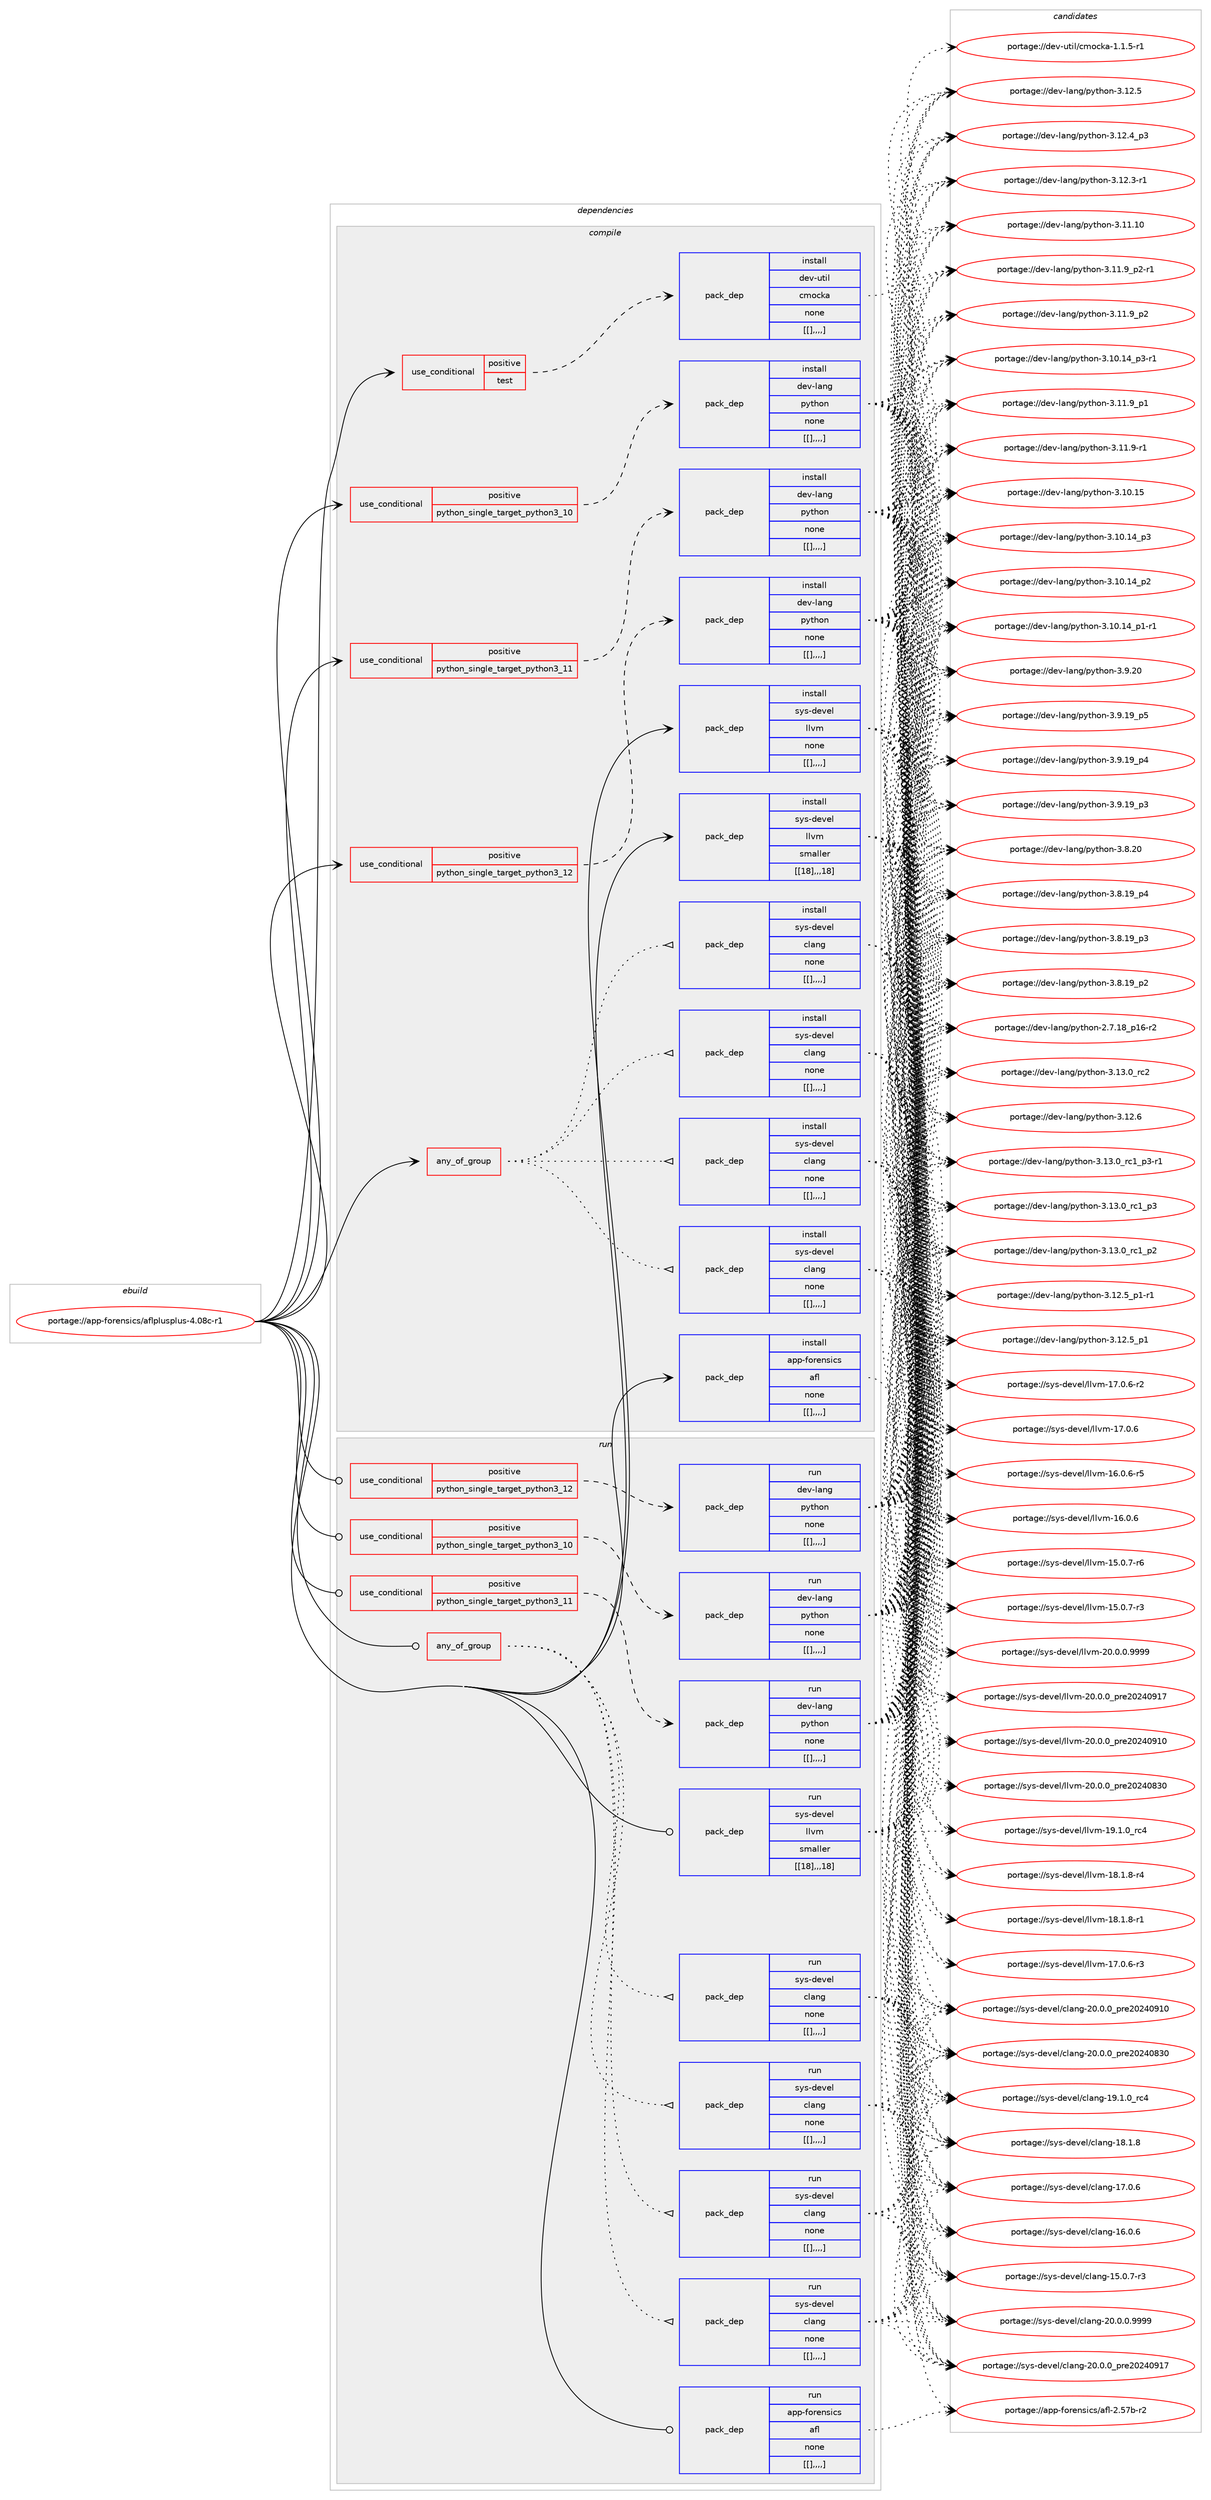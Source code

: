 digraph prolog {

# *************
# Graph options
# *************

newrank=true;
concentrate=true;
compound=true;
graph [rankdir=LR,fontname=Helvetica,fontsize=10,ranksep=1.5];#, ranksep=2.5, nodesep=0.2];
edge  [arrowhead=vee];
node  [fontname=Helvetica,fontsize=10];

# **********
# The ebuild
# **********

subgraph cluster_leftcol {
color=gray;
label=<<i>ebuild</i>>;
id [label="portage://app-forensics/aflplusplus-4.08c-r1", color=red, width=4, href="../app-forensics/aflplusplus-4.08c-r1.svg"];
}

# ****************
# The dependencies
# ****************

subgraph cluster_midcol {
color=gray;
label=<<i>dependencies</i>>;
subgraph cluster_compile {
fillcolor="#eeeeee";
style=filled;
label=<<i>compile</i>>;
subgraph any301 {
dependency36517 [label=<<TABLE BORDER="0" CELLBORDER="1" CELLSPACING="0" CELLPADDING="4"><TR><TD CELLPADDING="10">any_of_group</TD></TR></TABLE>>, shape=none, color=red];subgraph pack25312 {
dependency36518 [label=<<TABLE BORDER="0" CELLBORDER="1" CELLSPACING="0" CELLPADDING="4" WIDTH="220"><TR><TD ROWSPAN="6" CELLPADDING="30">pack_dep</TD></TR><TR><TD WIDTH="110">install</TD></TR><TR><TD>sys-devel</TD></TR><TR><TD>clang</TD></TR><TR><TD>none</TD></TR><TR><TD>[[],,,,]</TD></TR></TABLE>>, shape=none, color=blue];
}
dependency36517:e -> dependency36518:w [weight=20,style="dotted",arrowhead="oinv"];
subgraph pack25313 {
dependency36519 [label=<<TABLE BORDER="0" CELLBORDER="1" CELLSPACING="0" CELLPADDING="4" WIDTH="220"><TR><TD ROWSPAN="6" CELLPADDING="30">pack_dep</TD></TR><TR><TD WIDTH="110">install</TD></TR><TR><TD>sys-devel</TD></TR><TR><TD>clang</TD></TR><TR><TD>none</TD></TR><TR><TD>[[],,,,]</TD></TR></TABLE>>, shape=none, color=blue];
}
dependency36517:e -> dependency36519:w [weight=20,style="dotted",arrowhead="oinv"];
subgraph pack25314 {
dependency36520 [label=<<TABLE BORDER="0" CELLBORDER="1" CELLSPACING="0" CELLPADDING="4" WIDTH="220"><TR><TD ROWSPAN="6" CELLPADDING="30">pack_dep</TD></TR><TR><TD WIDTH="110">install</TD></TR><TR><TD>sys-devel</TD></TR><TR><TD>clang</TD></TR><TR><TD>none</TD></TR><TR><TD>[[],,,,]</TD></TR></TABLE>>, shape=none, color=blue];
}
dependency36517:e -> dependency36520:w [weight=20,style="dotted",arrowhead="oinv"];
subgraph pack25315 {
dependency36521 [label=<<TABLE BORDER="0" CELLBORDER="1" CELLSPACING="0" CELLPADDING="4" WIDTH="220"><TR><TD ROWSPAN="6" CELLPADDING="30">pack_dep</TD></TR><TR><TD WIDTH="110">install</TD></TR><TR><TD>sys-devel</TD></TR><TR><TD>clang</TD></TR><TR><TD>none</TD></TR><TR><TD>[[],,,,]</TD></TR></TABLE>>, shape=none, color=blue];
}
dependency36517:e -> dependency36521:w [weight=20,style="dotted",arrowhead="oinv"];
}
id:e -> dependency36517:w [weight=20,style="solid",arrowhead="vee"];
subgraph cond10841 {
dependency36522 [label=<<TABLE BORDER="0" CELLBORDER="1" CELLSPACING="0" CELLPADDING="4"><TR><TD ROWSPAN="3" CELLPADDING="10">use_conditional</TD></TR><TR><TD>positive</TD></TR><TR><TD>python_single_target_python3_10</TD></TR></TABLE>>, shape=none, color=red];
subgraph pack25316 {
dependency36523 [label=<<TABLE BORDER="0" CELLBORDER="1" CELLSPACING="0" CELLPADDING="4" WIDTH="220"><TR><TD ROWSPAN="6" CELLPADDING="30">pack_dep</TD></TR><TR><TD WIDTH="110">install</TD></TR><TR><TD>dev-lang</TD></TR><TR><TD>python</TD></TR><TR><TD>none</TD></TR><TR><TD>[[],,,,]</TD></TR></TABLE>>, shape=none, color=blue];
}
dependency36522:e -> dependency36523:w [weight=20,style="dashed",arrowhead="vee"];
}
id:e -> dependency36522:w [weight=20,style="solid",arrowhead="vee"];
subgraph cond10842 {
dependency36524 [label=<<TABLE BORDER="0" CELLBORDER="1" CELLSPACING="0" CELLPADDING="4"><TR><TD ROWSPAN="3" CELLPADDING="10">use_conditional</TD></TR><TR><TD>positive</TD></TR><TR><TD>python_single_target_python3_11</TD></TR></TABLE>>, shape=none, color=red];
subgraph pack25317 {
dependency36525 [label=<<TABLE BORDER="0" CELLBORDER="1" CELLSPACING="0" CELLPADDING="4" WIDTH="220"><TR><TD ROWSPAN="6" CELLPADDING="30">pack_dep</TD></TR><TR><TD WIDTH="110">install</TD></TR><TR><TD>dev-lang</TD></TR><TR><TD>python</TD></TR><TR><TD>none</TD></TR><TR><TD>[[],,,,]</TD></TR></TABLE>>, shape=none, color=blue];
}
dependency36524:e -> dependency36525:w [weight=20,style="dashed",arrowhead="vee"];
}
id:e -> dependency36524:w [weight=20,style="solid",arrowhead="vee"];
subgraph cond10843 {
dependency36526 [label=<<TABLE BORDER="0" CELLBORDER="1" CELLSPACING="0" CELLPADDING="4"><TR><TD ROWSPAN="3" CELLPADDING="10">use_conditional</TD></TR><TR><TD>positive</TD></TR><TR><TD>python_single_target_python3_12</TD></TR></TABLE>>, shape=none, color=red];
subgraph pack25318 {
dependency36527 [label=<<TABLE BORDER="0" CELLBORDER="1" CELLSPACING="0" CELLPADDING="4" WIDTH="220"><TR><TD ROWSPAN="6" CELLPADDING="30">pack_dep</TD></TR><TR><TD WIDTH="110">install</TD></TR><TR><TD>dev-lang</TD></TR><TR><TD>python</TD></TR><TR><TD>none</TD></TR><TR><TD>[[],,,,]</TD></TR></TABLE>>, shape=none, color=blue];
}
dependency36526:e -> dependency36527:w [weight=20,style="dashed",arrowhead="vee"];
}
id:e -> dependency36526:w [weight=20,style="solid",arrowhead="vee"];
subgraph cond10844 {
dependency36528 [label=<<TABLE BORDER="0" CELLBORDER="1" CELLSPACING="0" CELLPADDING="4"><TR><TD ROWSPAN="3" CELLPADDING="10">use_conditional</TD></TR><TR><TD>positive</TD></TR><TR><TD>test</TD></TR></TABLE>>, shape=none, color=red];
subgraph pack25319 {
dependency36529 [label=<<TABLE BORDER="0" CELLBORDER="1" CELLSPACING="0" CELLPADDING="4" WIDTH="220"><TR><TD ROWSPAN="6" CELLPADDING="30">pack_dep</TD></TR><TR><TD WIDTH="110">install</TD></TR><TR><TD>dev-util</TD></TR><TR><TD>cmocka</TD></TR><TR><TD>none</TD></TR><TR><TD>[[],,,,]</TD></TR></TABLE>>, shape=none, color=blue];
}
dependency36528:e -> dependency36529:w [weight=20,style="dashed",arrowhead="vee"];
}
id:e -> dependency36528:w [weight=20,style="solid",arrowhead="vee"];
subgraph pack25320 {
dependency36530 [label=<<TABLE BORDER="0" CELLBORDER="1" CELLSPACING="0" CELLPADDING="4" WIDTH="220"><TR><TD ROWSPAN="6" CELLPADDING="30">pack_dep</TD></TR><TR><TD WIDTH="110">install</TD></TR><TR><TD>sys-devel</TD></TR><TR><TD>llvm</TD></TR><TR><TD>smaller</TD></TR><TR><TD>[[18],,,18]</TD></TR></TABLE>>, shape=none, color=blue];
}
id:e -> dependency36530:w [weight=20,style="solid",arrowhead="vee"];
subgraph pack25321 {
dependency36531 [label=<<TABLE BORDER="0" CELLBORDER="1" CELLSPACING="0" CELLPADDING="4" WIDTH="220"><TR><TD ROWSPAN="6" CELLPADDING="30">pack_dep</TD></TR><TR><TD WIDTH="110">install</TD></TR><TR><TD>sys-devel</TD></TR><TR><TD>llvm</TD></TR><TR><TD>none</TD></TR><TR><TD>[[],,,,]</TD></TR></TABLE>>, shape=none, color=blue];
}
id:e -> dependency36531:w [weight=20,style="solid",arrowhead="vee"];
subgraph pack25322 {
dependency36532 [label=<<TABLE BORDER="0" CELLBORDER="1" CELLSPACING="0" CELLPADDING="4" WIDTH="220"><TR><TD ROWSPAN="6" CELLPADDING="30">pack_dep</TD></TR><TR><TD WIDTH="110">install</TD></TR><TR><TD>app-forensics</TD></TR><TR><TD>afl</TD></TR><TR><TD>none</TD></TR><TR><TD>[[],,,,]</TD></TR></TABLE>>, shape=none, color=blue];
}
id:e -> dependency36532:w [weight=20,style="solid",arrowhead="vee"];
}
subgraph cluster_compileandrun {
fillcolor="#eeeeee";
style=filled;
label=<<i>compile and run</i>>;
}
subgraph cluster_run {
fillcolor="#eeeeee";
style=filled;
label=<<i>run</i>>;
subgraph any302 {
dependency36533 [label=<<TABLE BORDER="0" CELLBORDER="1" CELLSPACING="0" CELLPADDING="4"><TR><TD CELLPADDING="10">any_of_group</TD></TR></TABLE>>, shape=none, color=red];subgraph pack25323 {
dependency36534 [label=<<TABLE BORDER="0" CELLBORDER="1" CELLSPACING="0" CELLPADDING="4" WIDTH="220"><TR><TD ROWSPAN="6" CELLPADDING="30">pack_dep</TD></TR><TR><TD WIDTH="110">run</TD></TR><TR><TD>sys-devel</TD></TR><TR><TD>clang</TD></TR><TR><TD>none</TD></TR><TR><TD>[[],,,,]</TD></TR></TABLE>>, shape=none, color=blue];
}
dependency36533:e -> dependency36534:w [weight=20,style="dotted",arrowhead="oinv"];
subgraph pack25324 {
dependency36535 [label=<<TABLE BORDER="0" CELLBORDER="1" CELLSPACING="0" CELLPADDING="4" WIDTH="220"><TR><TD ROWSPAN="6" CELLPADDING="30">pack_dep</TD></TR><TR><TD WIDTH="110">run</TD></TR><TR><TD>sys-devel</TD></TR><TR><TD>clang</TD></TR><TR><TD>none</TD></TR><TR><TD>[[],,,,]</TD></TR></TABLE>>, shape=none, color=blue];
}
dependency36533:e -> dependency36535:w [weight=20,style="dotted",arrowhead="oinv"];
subgraph pack25325 {
dependency36536 [label=<<TABLE BORDER="0" CELLBORDER="1" CELLSPACING="0" CELLPADDING="4" WIDTH="220"><TR><TD ROWSPAN="6" CELLPADDING="30">pack_dep</TD></TR><TR><TD WIDTH="110">run</TD></TR><TR><TD>sys-devel</TD></TR><TR><TD>clang</TD></TR><TR><TD>none</TD></TR><TR><TD>[[],,,,]</TD></TR></TABLE>>, shape=none, color=blue];
}
dependency36533:e -> dependency36536:w [weight=20,style="dotted",arrowhead="oinv"];
subgraph pack25326 {
dependency36537 [label=<<TABLE BORDER="0" CELLBORDER="1" CELLSPACING="0" CELLPADDING="4" WIDTH="220"><TR><TD ROWSPAN="6" CELLPADDING="30">pack_dep</TD></TR><TR><TD WIDTH="110">run</TD></TR><TR><TD>sys-devel</TD></TR><TR><TD>clang</TD></TR><TR><TD>none</TD></TR><TR><TD>[[],,,,]</TD></TR></TABLE>>, shape=none, color=blue];
}
dependency36533:e -> dependency36537:w [weight=20,style="dotted",arrowhead="oinv"];
}
id:e -> dependency36533:w [weight=20,style="solid",arrowhead="odot"];
subgraph cond10845 {
dependency36538 [label=<<TABLE BORDER="0" CELLBORDER="1" CELLSPACING="0" CELLPADDING="4"><TR><TD ROWSPAN="3" CELLPADDING="10">use_conditional</TD></TR><TR><TD>positive</TD></TR><TR><TD>python_single_target_python3_10</TD></TR></TABLE>>, shape=none, color=red];
subgraph pack25327 {
dependency36539 [label=<<TABLE BORDER="0" CELLBORDER="1" CELLSPACING="0" CELLPADDING="4" WIDTH="220"><TR><TD ROWSPAN="6" CELLPADDING="30">pack_dep</TD></TR><TR><TD WIDTH="110">run</TD></TR><TR><TD>dev-lang</TD></TR><TR><TD>python</TD></TR><TR><TD>none</TD></TR><TR><TD>[[],,,,]</TD></TR></TABLE>>, shape=none, color=blue];
}
dependency36538:e -> dependency36539:w [weight=20,style="dashed",arrowhead="vee"];
}
id:e -> dependency36538:w [weight=20,style="solid",arrowhead="odot"];
subgraph cond10846 {
dependency36540 [label=<<TABLE BORDER="0" CELLBORDER="1" CELLSPACING="0" CELLPADDING="4"><TR><TD ROWSPAN="3" CELLPADDING="10">use_conditional</TD></TR><TR><TD>positive</TD></TR><TR><TD>python_single_target_python3_11</TD></TR></TABLE>>, shape=none, color=red];
subgraph pack25328 {
dependency36541 [label=<<TABLE BORDER="0" CELLBORDER="1" CELLSPACING="0" CELLPADDING="4" WIDTH="220"><TR><TD ROWSPAN="6" CELLPADDING="30">pack_dep</TD></TR><TR><TD WIDTH="110">run</TD></TR><TR><TD>dev-lang</TD></TR><TR><TD>python</TD></TR><TR><TD>none</TD></TR><TR><TD>[[],,,,]</TD></TR></TABLE>>, shape=none, color=blue];
}
dependency36540:e -> dependency36541:w [weight=20,style="dashed",arrowhead="vee"];
}
id:e -> dependency36540:w [weight=20,style="solid",arrowhead="odot"];
subgraph cond10847 {
dependency36542 [label=<<TABLE BORDER="0" CELLBORDER="1" CELLSPACING="0" CELLPADDING="4"><TR><TD ROWSPAN="3" CELLPADDING="10">use_conditional</TD></TR><TR><TD>positive</TD></TR><TR><TD>python_single_target_python3_12</TD></TR></TABLE>>, shape=none, color=red];
subgraph pack25329 {
dependency36543 [label=<<TABLE BORDER="0" CELLBORDER="1" CELLSPACING="0" CELLPADDING="4" WIDTH="220"><TR><TD ROWSPAN="6" CELLPADDING="30">pack_dep</TD></TR><TR><TD WIDTH="110">run</TD></TR><TR><TD>dev-lang</TD></TR><TR><TD>python</TD></TR><TR><TD>none</TD></TR><TR><TD>[[],,,,]</TD></TR></TABLE>>, shape=none, color=blue];
}
dependency36542:e -> dependency36543:w [weight=20,style="dashed",arrowhead="vee"];
}
id:e -> dependency36542:w [weight=20,style="solid",arrowhead="odot"];
subgraph pack25330 {
dependency36544 [label=<<TABLE BORDER="0" CELLBORDER="1" CELLSPACING="0" CELLPADDING="4" WIDTH="220"><TR><TD ROWSPAN="6" CELLPADDING="30">pack_dep</TD></TR><TR><TD WIDTH="110">run</TD></TR><TR><TD>sys-devel</TD></TR><TR><TD>llvm</TD></TR><TR><TD>smaller</TD></TR><TR><TD>[[18],,,18]</TD></TR></TABLE>>, shape=none, color=blue];
}
id:e -> dependency36544:w [weight=20,style="solid",arrowhead="odot"];
subgraph pack25331 {
dependency36545 [label=<<TABLE BORDER="0" CELLBORDER="1" CELLSPACING="0" CELLPADDING="4" WIDTH="220"><TR><TD ROWSPAN="6" CELLPADDING="30">pack_dep</TD></TR><TR><TD WIDTH="110">run</TD></TR><TR><TD>app-forensics</TD></TR><TR><TD>afl</TD></TR><TR><TD>none</TD></TR><TR><TD>[[],,,,]</TD></TR></TABLE>>, shape=none, color=blue];
}
id:e -> dependency36545:w [weight=20,style="solid",arrowhead="odot"];
}
}

# **************
# The candidates
# **************

subgraph cluster_choices {
rank=same;
color=gray;
label=<<i>candidates</i>>;

subgraph choice25312 {
color=black;
nodesep=1;
choice11512111545100101118101108479910897110103455048464846484657575757 [label="portage://sys-devel/clang-20.0.0.9999", color=red, width=4,href="../sys-devel/clang-20.0.0.9999.svg"];
choice1151211154510010111810110847991089711010345504846484648951121141015048505248574955 [label="portage://sys-devel/clang-20.0.0_pre20240917", color=red, width=4,href="../sys-devel/clang-20.0.0_pre20240917.svg"];
choice1151211154510010111810110847991089711010345504846484648951121141015048505248574948 [label="portage://sys-devel/clang-20.0.0_pre20240910", color=red, width=4,href="../sys-devel/clang-20.0.0_pre20240910.svg"];
choice1151211154510010111810110847991089711010345504846484648951121141015048505248565148 [label="portage://sys-devel/clang-20.0.0_pre20240830", color=red, width=4,href="../sys-devel/clang-20.0.0_pre20240830.svg"];
choice1151211154510010111810110847991089711010345495746494648951149952 [label="portage://sys-devel/clang-19.1.0_rc4", color=red, width=4,href="../sys-devel/clang-19.1.0_rc4.svg"];
choice1151211154510010111810110847991089711010345495646494656 [label="portage://sys-devel/clang-18.1.8", color=red, width=4,href="../sys-devel/clang-18.1.8.svg"];
choice1151211154510010111810110847991089711010345495546484654 [label="portage://sys-devel/clang-17.0.6", color=red, width=4,href="../sys-devel/clang-17.0.6.svg"];
choice1151211154510010111810110847991089711010345495446484654 [label="portage://sys-devel/clang-16.0.6", color=red, width=4,href="../sys-devel/clang-16.0.6.svg"];
choice11512111545100101118101108479910897110103454953464846554511451 [label="portage://sys-devel/clang-15.0.7-r3", color=red, width=4,href="../sys-devel/clang-15.0.7-r3.svg"];
dependency36518:e -> choice11512111545100101118101108479910897110103455048464846484657575757:w [style=dotted,weight="100"];
dependency36518:e -> choice1151211154510010111810110847991089711010345504846484648951121141015048505248574955:w [style=dotted,weight="100"];
dependency36518:e -> choice1151211154510010111810110847991089711010345504846484648951121141015048505248574948:w [style=dotted,weight="100"];
dependency36518:e -> choice1151211154510010111810110847991089711010345504846484648951121141015048505248565148:w [style=dotted,weight="100"];
dependency36518:e -> choice1151211154510010111810110847991089711010345495746494648951149952:w [style=dotted,weight="100"];
dependency36518:e -> choice1151211154510010111810110847991089711010345495646494656:w [style=dotted,weight="100"];
dependency36518:e -> choice1151211154510010111810110847991089711010345495546484654:w [style=dotted,weight="100"];
dependency36518:e -> choice1151211154510010111810110847991089711010345495446484654:w [style=dotted,weight="100"];
dependency36518:e -> choice11512111545100101118101108479910897110103454953464846554511451:w [style=dotted,weight="100"];
}
subgraph choice25313 {
color=black;
nodesep=1;
choice11512111545100101118101108479910897110103455048464846484657575757 [label="portage://sys-devel/clang-20.0.0.9999", color=red, width=4,href="../sys-devel/clang-20.0.0.9999.svg"];
choice1151211154510010111810110847991089711010345504846484648951121141015048505248574955 [label="portage://sys-devel/clang-20.0.0_pre20240917", color=red, width=4,href="../sys-devel/clang-20.0.0_pre20240917.svg"];
choice1151211154510010111810110847991089711010345504846484648951121141015048505248574948 [label="portage://sys-devel/clang-20.0.0_pre20240910", color=red, width=4,href="../sys-devel/clang-20.0.0_pre20240910.svg"];
choice1151211154510010111810110847991089711010345504846484648951121141015048505248565148 [label="portage://sys-devel/clang-20.0.0_pre20240830", color=red, width=4,href="../sys-devel/clang-20.0.0_pre20240830.svg"];
choice1151211154510010111810110847991089711010345495746494648951149952 [label="portage://sys-devel/clang-19.1.0_rc4", color=red, width=4,href="../sys-devel/clang-19.1.0_rc4.svg"];
choice1151211154510010111810110847991089711010345495646494656 [label="portage://sys-devel/clang-18.1.8", color=red, width=4,href="../sys-devel/clang-18.1.8.svg"];
choice1151211154510010111810110847991089711010345495546484654 [label="portage://sys-devel/clang-17.0.6", color=red, width=4,href="../sys-devel/clang-17.0.6.svg"];
choice1151211154510010111810110847991089711010345495446484654 [label="portage://sys-devel/clang-16.0.6", color=red, width=4,href="../sys-devel/clang-16.0.6.svg"];
choice11512111545100101118101108479910897110103454953464846554511451 [label="portage://sys-devel/clang-15.0.7-r3", color=red, width=4,href="../sys-devel/clang-15.0.7-r3.svg"];
dependency36519:e -> choice11512111545100101118101108479910897110103455048464846484657575757:w [style=dotted,weight="100"];
dependency36519:e -> choice1151211154510010111810110847991089711010345504846484648951121141015048505248574955:w [style=dotted,weight="100"];
dependency36519:e -> choice1151211154510010111810110847991089711010345504846484648951121141015048505248574948:w [style=dotted,weight="100"];
dependency36519:e -> choice1151211154510010111810110847991089711010345504846484648951121141015048505248565148:w [style=dotted,weight="100"];
dependency36519:e -> choice1151211154510010111810110847991089711010345495746494648951149952:w [style=dotted,weight="100"];
dependency36519:e -> choice1151211154510010111810110847991089711010345495646494656:w [style=dotted,weight="100"];
dependency36519:e -> choice1151211154510010111810110847991089711010345495546484654:w [style=dotted,weight="100"];
dependency36519:e -> choice1151211154510010111810110847991089711010345495446484654:w [style=dotted,weight="100"];
dependency36519:e -> choice11512111545100101118101108479910897110103454953464846554511451:w [style=dotted,weight="100"];
}
subgraph choice25314 {
color=black;
nodesep=1;
choice11512111545100101118101108479910897110103455048464846484657575757 [label="portage://sys-devel/clang-20.0.0.9999", color=red, width=4,href="../sys-devel/clang-20.0.0.9999.svg"];
choice1151211154510010111810110847991089711010345504846484648951121141015048505248574955 [label="portage://sys-devel/clang-20.0.0_pre20240917", color=red, width=4,href="../sys-devel/clang-20.0.0_pre20240917.svg"];
choice1151211154510010111810110847991089711010345504846484648951121141015048505248574948 [label="portage://sys-devel/clang-20.0.0_pre20240910", color=red, width=4,href="../sys-devel/clang-20.0.0_pre20240910.svg"];
choice1151211154510010111810110847991089711010345504846484648951121141015048505248565148 [label="portage://sys-devel/clang-20.0.0_pre20240830", color=red, width=4,href="../sys-devel/clang-20.0.0_pre20240830.svg"];
choice1151211154510010111810110847991089711010345495746494648951149952 [label="portage://sys-devel/clang-19.1.0_rc4", color=red, width=4,href="../sys-devel/clang-19.1.0_rc4.svg"];
choice1151211154510010111810110847991089711010345495646494656 [label="portage://sys-devel/clang-18.1.8", color=red, width=4,href="../sys-devel/clang-18.1.8.svg"];
choice1151211154510010111810110847991089711010345495546484654 [label="portage://sys-devel/clang-17.0.6", color=red, width=4,href="../sys-devel/clang-17.0.6.svg"];
choice1151211154510010111810110847991089711010345495446484654 [label="portage://sys-devel/clang-16.0.6", color=red, width=4,href="../sys-devel/clang-16.0.6.svg"];
choice11512111545100101118101108479910897110103454953464846554511451 [label="portage://sys-devel/clang-15.0.7-r3", color=red, width=4,href="../sys-devel/clang-15.0.7-r3.svg"];
dependency36520:e -> choice11512111545100101118101108479910897110103455048464846484657575757:w [style=dotted,weight="100"];
dependency36520:e -> choice1151211154510010111810110847991089711010345504846484648951121141015048505248574955:w [style=dotted,weight="100"];
dependency36520:e -> choice1151211154510010111810110847991089711010345504846484648951121141015048505248574948:w [style=dotted,weight="100"];
dependency36520:e -> choice1151211154510010111810110847991089711010345504846484648951121141015048505248565148:w [style=dotted,weight="100"];
dependency36520:e -> choice1151211154510010111810110847991089711010345495746494648951149952:w [style=dotted,weight="100"];
dependency36520:e -> choice1151211154510010111810110847991089711010345495646494656:w [style=dotted,weight="100"];
dependency36520:e -> choice1151211154510010111810110847991089711010345495546484654:w [style=dotted,weight="100"];
dependency36520:e -> choice1151211154510010111810110847991089711010345495446484654:w [style=dotted,weight="100"];
dependency36520:e -> choice11512111545100101118101108479910897110103454953464846554511451:w [style=dotted,weight="100"];
}
subgraph choice25315 {
color=black;
nodesep=1;
choice11512111545100101118101108479910897110103455048464846484657575757 [label="portage://sys-devel/clang-20.0.0.9999", color=red, width=4,href="../sys-devel/clang-20.0.0.9999.svg"];
choice1151211154510010111810110847991089711010345504846484648951121141015048505248574955 [label="portage://sys-devel/clang-20.0.0_pre20240917", color=red, width=4,href="../sys-devel/clang-20.0.0_pre20240917.svg"];
choice1151211154510010111810110847991089711010345504846484648951121141015048505248574948 [label="portage://sys-devel/clang-20.0.0_pre20240910", color=red, width=4,href="../sys-devel/clang-20.0.0_pre20240910.svg"];
choice1151211154510010111810110847991089711010345504846484648951121141015048505248565148 [label="portage://sys-devel/clang-20.0.0_pre20240830", color=red, width=4,href="../sys-devel/clang-20.0.0_pre20240830.svg"];
choice1151211154510010111810110847991089711010345495746494648951149952 [label="portage://sys-devel/clang-19.1.0_rc4", color=red, width=4,href="../sys-devel/clang-19.1.0_rc4.svg"];
choice1151211154510010111810110847991089711010345495646494656 [label="portage://sys-devel/clang-18.1.8", color=red, width=4,href="../sys-devel/clang-18.1.8.svg"];
choice1151211154510010111810110847991089711010345495546484654 [label="portage://sys-devel/clang-17.0.6", color=red, width=4,href="../sys-devel/clang-17.0.6.svg"];
choice1151211154510010111810110847991089711010345495446484654 [label="portage://sys-devel/clang-16.0.6", color=red, width=4,href="../sys-devel/clang-16.0.6.svg"];
choice11512111545100101118101108479910897110103454953464846554511451 [label="portage://sys-devel/clang-15.0.7-r3", color=red, width=4,href="../sys-devel/clang-15.0.7-r3.svg"];
dependency36521:e -> choice11512111545100101118101108479910897110103455048464846484657575757:w [style=dotted,weight="100"];
dependency36521:e -> choice1151211154510010111810110847991089711010345504846484648951121141015048505248574955:w [style=dotted,weight="100"];
dependency36521:e -> choice1151211154510010111810110847991089711010345504846484648951121141015048505248574948:w [style=dotted,weight="100"];
dependency36521:e -> choice1151211154510010111810110847991089711010345504846484648951121141015048505248565148:w [style=dotted,weight="100"];
dependency36521:e -> choice1151211154510010111810110847991089711010345495746494648951149952:w [style=dotted,weight="100"];
dependency36521:e -> choice1151211154510010111810110847991089711010345495646494656:w [style=dotted,weight="100"];
dependency36521:e -> choice1151211154510010111810110847991089711010345495546484654:w [style=dotted,weight="100"];
dependency36521:e -> choice1151211154510010111810110847991089711010345495446484654:w [style=dotted,weight="100"];
dependency36521:e -> choice11512111545100101118101108479910897110103454953464846554511451:w [style=dotted,weight="100"];
}
subgraph choice25316 {
color=black;
nodesep=1;
choice10010111845108971101034711212111610411111045514649514648951149950 [label="portage://dev-lang/python-3.13.0_rc2", color=red, width=4,href="../dev-lang/python-3.13.0_rc2.svg"];
choice1001011184510897110103471121211161041111104551464951464895114994995112514511449 [label="portage://dev-lang/python-3.13.0_rc1_p3-r1", color=red, width=4,href="../dev-lang/python-3.13.0_rc1_p3-r1.svg"];
choice100101118451089711010347112121116104111110455146495146489511499499511251 [label="portage://dev-lang/python-3.13.0_rc1_p3", color=red, width=4,href="../dev-lang/python-3.13.0_rc1_p3.svg"];
choice100101118451089711010347112121116104111110455146495146489511499499511250 [label="portage://dev-lang/python-3.13.0_rc1_p2", color=red, width=4,href="../dev-lang/python-3.13.0_rc1_p2.svg"];
choice10010111845108971101034711212111610411111045514649504654 [label="portage://dev-lang/python-3.12.6", color=red, width=4,href="../dev-lang/python-3.12.6.svg"];
choice1001011184510897110103471121211161041111104551464950465395112494511449 [label="portage://dev-lang/python-3.12.5_p1-r1", color=red, width=4,href="../dev-lang/python-3.12.5_p1-r1.svg"];
choice100101118451089711010347112121116104111110455146495046539511249 [label="portage://dev-lang/python-3.12.5_p1", color=red, width=4,href="../dev-lang/python-3.12.5_p1.svg"];
choice10010111845108971101034711212111610411111045514649504653 [label="portage://dev-lang/python-3.12.5", color=red, width=4,href="../dev-lang/python-3.12.5.svg"];
choice100101118451089711010347112121116104111110455146495046529511251 [label="portage://dev-lang/python-3.12.4_p3", color=red, width=4,href="../dev-lang/python-3.12.4_p3.svg"];
choice100101118451089711010347112121116104111110455146495046514511449 [label="portage://dev-lang/python-3.12.3-r1", color=red, width=4,href="../dev-lang/python-3.12.3-r1.svg"];
choice1001011184510897110103471121211161041111104551464949464948 [label="portage://dev-lang/python-3.11.10", color=red, width=4,href="../dev-lang/python-3.11.10.svg"];
choice1001011184510897110103471121211161041111104551464949465795112504511449 [label="portage://dev-lang/python-3.11.9_p2-r1", color=red, width=4,href="../dev-lang/python-3.11.9_p2-r1.svg"];
choice100101118451089711010347112121116104111110455146494946579511250 [label="portage://dev-lang/python-3.11.9_p2", color=red, width=4,href="../dev-lang/python-3.11.9_p2.svg"];
choice100101118451089711010347112121116104111110455146494946579511249 [label="portage://dev-lang/python-3.11.9_p1", color=red, width=4,href="../dev-lang/python-3.11.9_p1.svg"];
choice100101118451089711010347112121116104111110455146494946574511449 [label="portage://dev-lang/python-3.11.9-r1", color=red, width=4,href="../dev-lang/python-3.11.9-r1.svg"];
choice1001011184510897110103471121211161041111104551464948464953 [label="portage://dev-lang/python-3.10.15", color=red, width=4,href="../dev-lang/python-3.10.15.svg"];
choice100101118451089711010347112121116104111110455146494846495295112514511449 [label="portage://dev-lang/python-3.10.14_p3-r1", color=red, width=4,href="../dev-lang/python-3.10.14_p3-r1.svg"];
choice10010111845108971101034711212111610411111045514649484649529511251 [label="portage://dev-lang/python-3.10.14_p3", color=red, width=4,href="../dev-lang/python-3.10.14_p3.svg"];
choice10010111845108971101034711212111610411111045514649484649529511250 [label="portage://dev-lang/python-3.10.14_p2", color=red, width=4,href="../dev-lang/python-3.10.14_p2.svg"];
choice100101118451089711010347112121116104111110455146494846495295112494511449 [label="portage://dev-lang/python-3.10.14_p1-r1", color=red, width=4,href="../dev-lang/python-3.10.14_p1-r1.svg"];
choice10010111845108971101034711212111610411111045514657465048 [label="portage://dev-lang/python-3.9.20", color=red, width=4,href="../dev-lang/python-3.9.20.svg"];
choice100101118451089711010347112121116104111110455146574649579511253 [label="portage://dev-lang/python-3.9.19_p5", color=red, width=4,href="../dev-lang/python-3.9.19_p5.svg"];
choice100101118451089711010347112121116104111110455146574649579511252 [label="portage://dev-lang/python-3.9.19_p4", color=red, width=4,href="../dev-lang/python-3.9.19_p4.svg"];
choice100101118451089711010347112121116104111110455146574649579511251 [label="portage://dev-lang/python-3.9.19_p3", color=red, width=4,href="../dev-lang/python-3.9.19_p3.svg"];
choice10010111845108971101034711212111610411111045514656465048 [label="portage://dev-lang/python-3.8.20", color=red, width=4,href="../dev-lang/python-3.8.20.svg"];
choice100101118451089711010347112121116104111110455146564649579511252 [label="portage://dev-lang/python-3.8.19_p4", color=red, width=4,href="../dev-lang/python-3.8.19_p4.svg"];
choice100101118451089711010347112121116104111110455146564649579511251 [label="portage://dev-lang/python-3.8.19_p3", color=red, width=4,href="../dev-lang/python-3.8.19_p3.svg"];
choice100101118451089711010347112121116104111110455146564649579511250 [label="portage://dev-lang/python-3.8.19_p2", color=red, width=4,href="../dev-lang/python-3.8.19_p2.svg"];
choice100101118451089711010347112121116104111110455046554649569511249544511450 [label="portage://dev-lang/python-2.7.18_p16-r2", color=red, width=4,href="../dev-lang/python-2.7.18_p16-r2.svg"];
dependency36523:e -> choice10010111845108971101034711212111610411111045514649514648951149950:w [style=dotted,weight="100"];
dependency36523:e -> choice1001011184510897110103471121211161041111104551464951464895114994995112514511449:w [style=dotted,weight="100"];
dependency36523:e -> choice100101118451089711010347112121116104111110455146495146489511499499511251:w [style=dotted,weight="100"];
dependency36523:e -> choice100101118451089711010347112121116104111110455146495146489511499499511250:w [style=dotted,weight="100"];
dependency36523:e -> choice10010111845108971101034711212111610411111045514649504654:w [style=dotted,weight="100"];
dependency36523:e -> choice1001011184510897110103471121211161041111104551464950465395112494511449:w [style=dotted,weight="100"];
dependency36523:e -> choice100101118451089711010347112121116104111110455146495046539511249:w [style=dotted,weight="100"];
dependency36523:e -> choice10010111845108971101034711212111610411111045514649504653:w [style=dotted,weight="100"];
dependency36523:e -> choice100101118451089711010347112121116104111110455146495046529511251:w [style=dotted,weight="100"];
dependency36523:e -> choice100101118451089711010347112121116104111110455146495046514511449:w [style=dotted,weight="100"];
dependency36523:e -> choice1001011184510897110103471121211161041111104551464949464948:w [style=dotted,weight="100"];
dependency36523:e -> choice1001011184510897110103471121211161041111104551464949465795112504511449:w [style=dotted,weight="100"];
dependency36523:e -> choice100101118451089711010347112121116104111110455146494946579511250:w [style=dotted,weight="100"];
dependency36523:e -> choice100101118451089711010347112121116104111110455146494946579511249:w [style=dotted,weight="100"];
dependency36523:e -> choice100101118451089711010347112121116104111110455146494946574511449:w [style=dotted,weight="100"];
dependency36523:e -> choice1001011184510897110103471121211161041111104551464948464953:w [style=dotted,weight="100"];
dependency36523:e -> choice100101118451089711010347112121116104111110455146494846495295112514511449:w [style=dotted,weight="100"];
dependency36523:e -> choice10010111845108971101034711212111610411111045514649484649529511251:w [style=dotted,weight="100"];
dependency36523:e -> choice10010111845108971101034711212111610411111045514649484649529511250:w [style=dotted,weight="100"];
dependency36523:e -> choice100101118451089711010347112121116104111110455146494846495295112494511449:w [style=dotted,weight="100"];
dependency36523:e -> choice10010111845108971101034711212111610411111045514657465048:w [style=dotted,weight="100"];
dependency36523:e -> choice100101118451089711010347112121116104111110455146574649579511253:w [style=dotted,weight="100"];
dependency36523:e -> choice100101118451089711010347112121116104111110455146574649579511252:w [style=dotted,weight="100"];
dependency36523:e -> choice100101118451089711010347112121116104111110455146574649579511251:w [style=dotted,weight="100"];
dependency36523:e -> choice10010111845108971101034711212111610411111045514656465048:w [style=dotted,weight="100"];
dependency36523:e -> choice100101118451089711010347112121116104111110455146564649579511252:w [style=dotted,weight="100"];
dependency36523:e -> choice100101118451089711010347112121116104111110455146564649579511251:w [style=dotted,weight="100"];
dependency36523:e -> choice100101118451089711010347112121116104111110455146564649579511250:w [style=dotted,weight="100"];
dependency36523:e -> choice100101118451089711010347112121116104111110455046554649569511249544511450:w [style=dotted,weight="100"];
}
subgraph choice25317 {
color=black;
nodesep=1;
choice10010111845108971101034711212111610411111045514649514648951149950 [label="portage://dev-lang/python-3.13.0_rc2", color=red, width=4,href="../dev-lang/python-3.13.0_rc2.svg"];
choice1001011184510897110103471121211161041111104551464951464895114994995112514511449 [label="portage://dev-lang/python-3.13.0_rc1_p3-r1", color=red, width=4,href="../dev-lang/python-3.13.0_rc1_p3-r1.svg"];
choice100101118451089711010347112121116104111110455146495146489511499499511251 [label="portage://dev-lang/python-3.13.0_rc1_p3", color=red, width=4,href="../dev-lang/python-3.13.0_rc1_p3.svg"];
choice100101118451089711010347112121116104111110455146495146489511499499511250 [label="portage://dev-lang/python-3.13.0_rc1_p2", color=red, width=4,href="../dev-lang/python-3.13.0_rc1_p2.svg"];
choice10010111845108971101034711212111610411111045514649504654 [label="portage://dev-lang/python-3.12.6", color=red, width=4,href="../dev-lang/python-3.12.6.svg"];
choice1001011184510897110103471121211161041111104551464950465395112494511449 [label="portage://dev-lang/python-3.12.5_p1-r1", color=red, width=4,href="../dev-lang/python-3.12.5_p1-r1.svg"];
choice100101118451089711010347112121116104111110455146495046539511249 [label="portage://dev-lang/python-3.12.5_p1", color=red, width=4,href="../dev-lang/python-3.12.5_p1.svg"];
choice10010111845108971101034711212111610411111045514649504653 [label="portage://dev-lang/python-3.12.5", color=red, width=4,href="../dev-lang/python-3.12.5.svg"];
choice100101118451089711010347112121116104111110455146495046529511251 [label="portage://dev-lang/python-3.12.4_p3", color=red, width=4,href="../dev-lang/python-3.12.4_p3.svg"];
choice100101118451089711010347112121116104111110455146495046514511449 [label="portage://dev-lang/python-3.12.3-r1", color=red, width=4,href="../dev-lang/python-3.12.3-r1.svg"];
choice1001011184510897110103471121211161041111104551464949464948 [label="portage://dev-lang/python-3.11.10", color=red, width=4,href="../dev-lang/python-3.11.10.svg"];
choice1001011184510897110103471121211161041111104551464949465795112504511449 [label="portage://dev-lang/python-3.11.9_p2-r1", color=red, width=4,href="../dev-lang/python-3.11.9_p2-r1.svg"];
choice100101118451089711010347112121116104111110455146494946579511250 [label="portage://dev-lang/python-3.11.9_p2", color=red, width=4,href="../dev-lang/python-3.11.9_p2.svg"];
choice100101118451089711010347112121116104111110455146494946579511249 [label="portage://dev-lang/python-3.11.9_p1", color=red, width=4,href="../dev-lang/python-3.11.9_p1.svg"];
choice100101118451089711010347112121116104111110455146494946574511449 [label="portage://dev-lang/python-3.11.9-r1", color=red, width=4,href="../dev-lang/python-3.11.9-r1.svg"];
choice1001011184510897110103471121211161041111104551464948464953 [label="portage://dev-lang/python-3.10.15", color=red, width=4,href="../dev-lang/python-3.10.15.svg"];
choice100101118451089711010347112121116104111110455146494846495295112514511449 [label="portage://dev-lang/python-3.10.14_p3-r1", color=red, width=4,href="../dev-lang/python-3.10.14_p3-r1.svg"];
choice10010111845108971101034711212111610411111045514649484649529511251 [label="portage://dev-lang/python-3.10.14_p3", color=red, width=4,href="../dev-lang/python-3.10.14_p3.svg"];
choice10010111845108971101034711212111610411111045514649484649529511250 [label="portage://dev-lang/python-3.10.14_p2", color=red, width=4,href="../dev-lang/python-3.10.14_p2.svg"];
choice100101118451089711010347112121116104111110455146494846495295112494511449 [label="portage://dev-lang/python-3.10.14_p1-r1", color=red, width=4,href="../dev-lang/python-3.10.14_p1-r1.svg"];
choice10010111845108971101034711212111610411111045514657465048 [label="portage://dev-lang/python-3.9.20", color=red, width=4,href="../dev-lang/python-3.9.20.svg"];
choice100101118451089711010347112121116104111110455146574649579511253 [label="portage://dev-lang/python-3.9.19_p5", color=red, width=4,href="../dev-lang/python-3.9.19_p5.svg"];
choice100101118451089711010347112121116104111110455146574649579511252 [label="portage://dev-lang/python-3.9.19_p4", color=red, width=4,href="../dev-lang/python-3.9.19_p4.svg"];
choice100101118451089711010347112121116104111110455146574649579511251 [label="portage://dev-lang/python-3.9.19_p3", color=red, width=4,href="../dev-lang/python-3.9.19_p3.svg"];
choice10010111845108971101034711212111610411111045514656465048 [label="portage://dev-lang/python-3.8.20", color=red, width=4,href="../dev-lang/python-3.8.20.svg"];
choice100101118451089711010347112121116104111110455146564649579511252 [label="portage://dev-lang/python-3.8.19_p4", color=red, width=4,href="../dev-lang/python-3.8.19_p4.svg"];
choice100101118451089711010347112121116104111110455146564649579511251 [label="portage://dev-lang/python-3.8.19_p3", color=red, width=4,href="../dev-lang/python-3.8.19_p3.svg"];
choice100101118451089711010347112121116104111110455146564649579511250 [label="portage://dev-lang/python-3.8.19_p2", color=red, width=4,href="../dev-lang/python-3.8.19_p2.svg"];
choice100101118451089711010347112121116104111110455046554649569511249544511450 [label="portage://dev-lang/python-2.7.18_p16-r2", color=red, width=4,href="../dev-lang/python-2.7.18_p16-r2.svg"];
dependency36525:e -> choice10010111845108971101034711212111610411111045514649514648951149950:w [style=dotted,weight="100"];
dependency36525:e -> choice1001011184510897110103471121211161041111104551464951464895114994995112514511449:w [style=dotted,weight="100"];
dependency36525:e -> choice100101118451089711010347112121116104111110455146495146489511499499511251:w [style=dotted,weight="100"];
dependency36525:e -> choice100101118451089711010347112121116104111110455146495146489511499499511250:w [style=dotted,weight="100"];
dependency36525:e -> choice10010111845108971101034711212111610411111045514649504654:w [style=dotted,weight="100"];
dependency36525:e -> choice1001011184510897110103471121211161041111104551464950465395112494511449:w [style=dotted,weight="100"];
dependency36525:e -> choice100101118451089711010347112121116104111110455146495046539511249:w [style=dotted,weight="100"];
dependency36525:e -> choice10010111845108971101034711212111610411111045514649504653:w [style=dotted,weight="100"];
dependency36525:e -> choice100101118451089711010347112121116104111110455146495046529511251:w [style=dotted,weight="100"];
dependency36525:e -> choice100101118451089711010347112121116104111110455146495046514511449:w [style=dotted,weight="100"];
dependency36525:e -> choice1001011184510897110103471121211161041111104551464949464948:w [style=dotted,weight="100"];
dependency36525:e -> choice1001011184510897110103471121211161041111104551464949465795112504511449:w [style=dotted,weight="100"];
dependency36525:e -> choice100101118451089711010347112121116104111110455146494946579511250:w [style=dotted,weight="100"];
dependency36525:e -> choice100101118451089711010347112121116104111110455146494946579511249:w [style=dotted,weight="100"];
dependency36525:e -> choice100101118451089711010347112121116104111110455146494946574511449:w [style=dotted,weight="100"];
dependency36525:e -> choice1001011184510897110103471121211161041111104551464948464953:w [style=dotted,weight="100"];
dependency36525:e -> choice100101118451089711010347112121116104111110455146494846495295112514511449:w [style=dotted,weight="100"];
dependency36525:e -> choice10010111845108971101034711212111610411111045514649484649529511251:w [style=dotted,weight="100"];
dependency36525:e -> choice10010111845108971101034711212111610411111045514649484649529511250:w [style=dotted,weight="100"];
dependency36525:e -> choice100101118451089711010347112121116104111110455146494846495295112494511449:w [style=dotted,weight="100"];
dependency36525:e -> choice10010111845108971101034711212111610411111045514657465048:w [style=dotted,weight="100"];
dependency36525:e -> choice100101118451089711010347112121116104111110455146574649579511253:w [style=dotted,weight="100"];
dependency36525:e -> choice100101118451089711010347112121116104111110455146574649579511252:w [style=dotted,weight="100"];
dependency36525:e -> choice100101118451089711010347112121116104111110455146574649579511251:w [style=dotted,weight="100"];
dependency36525:e -> choice10010111845108971101034711212111610411111045514656465048:w [style=dotted,weight="100"];
dependency36525:e -> choice100101118451089711010347112121116104111110455146564649579511252:w [style=dotted,weight="100"];
dependency36525:e -> choice100101118451089711010347112121116104111110455146564649579511251:w [style=dotted,weight="100"];
dependency36525:e -> choice100101118451089711010347112121116104111110455146564649579511250:w [style=dotted,weight="100"];
dependency36525:e -> choice100101118451089711010347112121116104111110455046554649569511249544511450:w [style=dotted,weight="100"];
}
subgraph choice25318 {
color=black;
nodesep=1;
choice10010111845108971101034711212111610411111045514649514648951149950 [label="portage://dev-lang/python-3.13.0_rc2", color=red, width=4,href="../dev-lang/python-3.13.0_rc2.svg"];
choice1001011184510897110103471121211161041111104551464951464895114994995112514511449 [label="portage://dev-lang/python-3.13.0_rc1_p3-r1", color=red, width=4,href="../dev-lang/python-3.13.0_rc1_p3-r1.svg"];
choice100101118451089711010347112121116104111110455146495146489511499499511251 [label="portage://dev-lang/python-3.13.0_rc1_p3", color=red, width=4,href="../dev-lang/python-3.13.0_rc1_p3.svg"];
choice100101118451089711010347112121116104111110455146495146489511499499511250 [label="portage://dev-lang/python-3.13.0_rc1_p2", color=red, width=4,href="../dev-lang/python-3.13.0_rc1_p2.svg"];
choice10010111845108971101034711212111610411111045514649504654 [label="portage://dev-lang/python-3.12.6", color=red, width=4,href="../dev-lang/python-3.12.6.svg"];
choice1001011184510897110103471121211161041111104551464950465395112494511449 [label="portage://dev-lang/python-3.12.5_p1-r1", color=red, width=4,href="../dev-lang/python-3.12.5_p1-r1.svg"];
choice100101118451089711010347112121116104111110455146495046539511249 [label="portage://dev-lang/python-3.12.5_p1", color=red, width=4,href="../dev-lang/python-3.12.5_p1.svg"];
choice10010111845108971101034711212111610411111045514649504653 [label="portage://dev-lang/python-3.12.5", color=red, width=4,href="../dev-lang/python-3.12.5.svg"];
choice100101118451089711010347112121116104111110455146495046529511251 [label="portage://dev-lang/python-3.12.4_p3", color=red, width=4,href="../dev-lang/python-3.12.4_p3.svg"];
choice100101118451089711010347112121116104111110455146495046514511449 [label="portage://dev-lang/python-3.12.3-r1", color=red, width=4,href="../dev-lang/python-3.12.3-r1.svg"];
choice1001011184510897110103471121211161041111104551464949464948 [label="portage://dev-lang/python-3.11.10", color=red, width=4,href="../dev-lang/python-3.11.10.svg"];
choice1001011184510897110103471121211161041111104551464949465795112504511449 [label="portage://dev-lang/python-3.11.9_p2-r1", color=red, width=4,href="../dev-lang/python-3.11.9_p2-r1.svg"];
choice100101118451089711010347112121116104111110455146494946579511250 [label="portage://dev-lang/python-3.11.9_p2", color=red, width=4,href="../dev-lang/python-3.11.9_p2.svg"];
choice100101118451089711010347112121116104111110455146494946579511249 [label="portage://dev-lang/python-3.11.9_p1", color=red, width=4,href="../dev-lang/python-3.11.9_p1.svg"];
choice100101118451089711010347112121116104111110455146494946574511449 [label="portage://dev-lang/python-3.11.9-r1", color=red, width=4,href="../dev-lang/python-3.11.9-r1.svg"];
choice1001011184510897110103471121211161041111104551464948464953 [label="portage://dev-lang/python-3.10.15", color=red, width=4,href="../dev-lang/python-3.10.15.svg"];
choice100101118451089711010347112121116104111110455146494846495295112514511449 [label="portage://dev-lang/python-3.10.14_p3-r1", color=red, width=4,href="../dev-lang/python-3.10.14_p3-r1.svg"];
choice10010111845108971101034711212111610411111045514649484649529511251 [label="portage://dev-lang/python-3.10.14_p3", color=red, width=4,href="../dev-lang/python-3.10.14_p3.svg"];
choice10010111845108971101034711212111610411111045514649484649529511250 [label="portage://dev-lang/python-3.10.14_p2", color=red, width=4,href="../dev-lang/python-3.10.14_p2.svg"];
choice100101118451089711010347112121116104111110455146494846495295112494511449 [label="portage://dev-lang/python-3.10.14_p1-r1", color=red, width=4,href="../dev-lang/python-3.10.14_p1-r1.svg"];
choice10010111845108971101034711212111610411111045514657465048 [label="portage://dev-lang/python-3.9.20", color=red, width=4,href="../dev-lang/python-3.9.20.svg"];
choice100101118451089711010347112121116104111110455146574649579511253 [label="portage://dev-lang/python-3.9.19_p5", color=red, width=4,href="../dev-lang/python-3.9.19_p5.svg"];
choice100101118451089711010347112121116104111110455146574649579511252 [label="portage://dev-lang/python-3.9.19_p4", color=red, width=4,href="../dev-lang/python-3.9.19_p4.svg"];
choice100101118451089711010347112121116104111110455146574649579511251 [label="portage://dev-lang/python-3.9.19_p3", color=red, width=4,href="../dev-lang/python-3.9.19_p3.svg"];
choice10010111845108971101034711212111610411111045514656465048 [label="portage://dev-lang/python-3.8.20", color=red, width=4,href="../dev-lang/python-3.8.20.svg"];
choice100101118451089711010347112121116104111110455146564649579511252 [label="portage://dev-lang/python-3.8.19_p4", color=red, width=4,href="../dev-lang/python-3.8.19_p4.svg"];
choice100101118451089711010347112121116104111110455146564649579511251 [label="portage://dev-lang/python-3.8.19_p3", color=red, width=4,href="../dev-lang/python-3.8.19_p3.svg"];
choice100101118451089711010347112121116104111110455146564649579511250 [label="portage://dev-lang/python-3.8.19_p2", color=red, width=4,href="../dev-lang/python-3.8.19_p2.svg"];
choice100101118451089711010347112121116104111110455046554649569511249544511450 [label="portage://dev-lang/python-2.7.18_p16-r2", color=red, width=4,href="../dev-lang/python-2.7.18_p16-r2.svg"];
dependency36527:e -> choice10010111845108971101034711212111610411111045514649514648951149950:w [style=dotted,weight="100"];
dependency36527:e -> choice1001011184510897110103471121211161041111104551464951464895114994995112514511449:w [style=dotted,weight="100"];
dependency36527:e -> choice100101118451089711010347112121116104111110455146495146489511499499511251:w [style=dotted,weight="100"];
dependency36527:e -> choice100101118451089711010347112121116104111110455146495146489511499499511250:w [style=dotted,weight="100"];
dependency36527:e -> choice10010111845108971101034711212111610411111045514649504654:w [style=dotted,weight="100"];
dependency36527:e -> choice1001011184510897110103471121211161041111104551464950465395112494511449:w [style=dotted,weight="100"];
dependency36527:e -> choice100101118451089711010347112121116104111110455146495046539511249:w [style=dotted,weight="100"];
dependency36527:e -> choice10010111845108971101034711212111610411111045514649504653:w [style=dotted,weight="100"];
dependency36527:e -> choice100101118451089711010347112121116104111110455146495046529511251:w [style=dotted,weight="100"];
dependency36527:e -> choice100101118451089711010347112121116104111110455146495046514511449:w [style=dotted,weight="100"];
dependency36527:e -> choice1001011184510897110103471121211161041111104551464949464948:w [style=dotted,weight="100"];
dependency36527:e -> choice1001011184510897110103471121211161041111104551464949465795112504511449:w [style=dotted,weight="100"];
dependency36527:e -> choice100101118451089711010347112121116104111110455146494946579511250:w [style=dotted,weight="100"];
dependency36527:e -> choice100101118451089711010347112121116104111110455146494946579511249:w [style=dotted,weight="100"];
dependency36527:e -> choice100101118451089711010347112121116104111110455146494946574511449:w [style=dotted,weight="100"];
dependency36527:e -> choice1001011184510897110103471121211161041111104551464948464953:w [style=dotted,weight="100"];
dependency36527:e -> choice100101118451089711010347112121116104111110455146494846495295112514511449:w [style=dotted,weight="100"];
dependency36527:e -> choice10010111845108971101034711212111610411111045514649484649529511251:w [style=dotted,weight="100"];
dependency36527:e -> choice10010111845108971101034711212111610411111045514649484649529511250:w [style=dotted,weight="100"];
dependency36527:e -> choice100101118451089711010347112121116104111110455146494846495295112494511449:w [style=dotted,weight="100"];
dependency36527:e -> choice10010111845108971101034711212111610411111045514657465048:w [style=dotted,weight="100"];
dependency36527:e -> choice100101118451089711010347112121116104111110455146574649579511253:w [style=dotted,weight="100"];
dependency36527:e -> choice100101118451089711010347112121116104111110455146574649579511252:w [style=dotted,weight="100"];
dependency36527:e -> choice100101118451089711010347112121116104111110455146574649579511251:w [style=dotted,weight="100"];
dependency36527:e -> choice10010111845108971101034711212111610411111045514656465048:w [style=dotted,weight="100"];
dependency36527:e -> choice100101118451089711010347112121116104111110455146564649579511252:w [style=dotted,weight="100"];
dependency36527:e -> choice100101118451089711010347112121116104111110455146564649579511251:w [style=dotted,weight="100"];
dependency36527:e -> choice100101118451089711010347112121116104111110455146564649579511250:w [style=dotted,weight="100"];
dependency36527:e -> choice100101118451089711010347112121116104111110455046554649569511249544511450:w [style=dotted,weight="100"];
}
subgraph choice25319 {
color=black;
nodesep=1;
choice10010111845117116105108479910911199107974549464946534511449 [label="portage://dev-util/cmocka-1.1.5-r1", color=red, width=4,href="../dev-util/cmocka-1.1.5-r1.svg"];
dependency36529:e -> choice10010111845117116105108479910911199107974549464946534511449:w [style=dotted,weight="100"];
}
subgraph choice25320 {
color=black;
nodesep=1;
choice1151211154510010111810110847108108118109455048464846484657575757 [label="portage://sys-devel/llvm-20.0.0.9999", color=red, width=4,href="../sys-devel/llvm-20.0.0.9999.svg"];
choice115121115451001011181011084710810811810945504846484648951121141015048505248574955 [label="portage://sys-devel/llvm-20.0.0_pre20240917", color=red, width=4,href="../sys-devel/llvm-20.0.0_pre20240917.svg"];
choice115121115451001011181011084710810811810945504846484648951121141015048505248574948 [label="portage://sys-devel/llvm-20.0.0_pre20240910", color=red, width=4,href="../sys-devel/llvm-20.0.0_pre20240910.svg"];
choice115121115451001011181011084710810811810945504846484648951121141015048505248565148 [label="portage://sys-devel/llvm-20.0.0_pre20240830", color=red, width=4,href="../sys-devel/llvm-20.0.0_pre20240830.svg"];
choice115121115451001011181011084710810811810945495746494648951149952 [label="portage://sys-devel/llvm-19.1.0_rc4", color=red, width=4,href="../sys-devel/llvm-19.1.0_rc4.svg"];
choice1151211154510010111810110847108108118109454956464946564511452 [label="portage://sys-devel/llvm-18.1.8-r4", color=red, width=4,href="../sys-devel/llvm-18.1.8-r4.svg"];
choice1151211154510010111810110847108108118109454956464946564511449 [label="portage://sys-devel/llvm-18.1.8-r1", color=red, width=4,href="../sys-devel/llvm-18.1.8-r1.svg"];
choice1151211154510010111810110847108108118109454955464846544511451 [label="portage://sys-devel/llvm-17.0.6-r3", color=red, width=4,href="../sys-devel/llvm-17.0.6-r3.svg"];
choice1151211154510010111810110847108108118109454955464846544511450 [label="portage://sys-devel/llvm-17.0.6-r2", color=red, width=4,href="../sys-devel/llvm-17.0.6-r2.svg"];
choice115121115451001011181011084710810811810945495546484654 [label="portage://sys-devel/llvm-17.0.6", color=red, width=4,href="../sys-devel/llvm-17.0.6.svg"];
choice1151211154510010111810110847108108118109454954464846544511453 [label="portage://sys-devel/llvm-16.0.6-r5", color=red, width=4,href="../sys-devel/llvm-16.0.6-r5.svg"];
choice115121115451001011181011084710810811810945495446484654 [label="portage://sys-devel/llvm-16.0.6", color=red, width=4,href="../sys-devel/llvm-16.0.6.svg"];
choice1151211154510010111810110847108108118109454953464846554511454 [label="portage://sys-devel/llvm-15.0.7-r6", color=red, width=4,href="../sys-devel/llvm-15.0.7-r6.svg"];
choice1151211154510010111810110847108108118109454953464846554511451 [label="portage://sys-devel/llvm-15.0.7-r3", color=red, width=4,href="../sys-devel/llvm-15.0.7-r3.svg"];
dependency36530:e -> choice1151211154510010111810110847108108118109455048464846484657575757:w [style=dotted,weight="100"];
dependency36530:e -> choice115121115451001011181011084710810811810945504846484648951121141015048505248574955:w [style=dotted,weight="100"];
dependency36530:e -> choice115121115451001011181011084710810811810945504846484648951121141015048505248574948:w [style=dotted,weight="100"];
dependency36530:e -> choice115121115451001011181011084710810811810945504846484648951121141015048505248565148:w [style=dotted,weight="100"];
dependency36530:e -> choice115121115451001011181011084710810811810945495746494648951149952:w [style=dotted,weight="100"];
dependency36530:e -> choice1151211154510010111810110847108108118109454956464946564511452:w [style=dotted,weight="100"];
dependency36530:e -> choice1151211154510010111810110847108108118109454956464946564511449:w [style=dotted,weight="100"];
dependency36530:e -> choice1151211154510010111810110847108108118109454955464846544511451:w [style=dotted,weight="100"];
dependency36530:e -> choice1151211154510010111810110847108108118109454955464846544511450:w [style=dotted,weight="100"];
dependency36530:e -> choice115121115451001011181011084710810811810945495546484654:w [style=dotted,weight="100"];
dependency36530:e -> choice1151211154510010111810110847108108118109454954464846544511453:w [style=dotted,weight="100"];
dependency36530:e -> choice115121115451001011181011084710810811810945495446484654:w [style=dotted,weight="100"];
dependency36530:e -> choice1151211154510010111810110847108108118109454953464846554511454:w [style=dotted,weight="100"];
dependency36530:e -> choice1151211154510010111810110847108108118109454953464846554511451:w [style=dotted,weight="100"];
}
subgraph choice25321 {
color=black;
nodesep=1;
choice1151211154510010111810110847108108118109455048464846484657575757 [label="portage://sys-devel/llvm-20.0.0.9999", color=red, width=4,href="../sys-devel/llvm-20.0.0.9999.svg"];
choice115121115451001011181011084710810811810945504846484648951121141015048505248574955 [label="portage://sys-devel/llvm-20.0.0_pre20240917", color=red, width=4,href="../sys-devel/llvm-20.0.0_pre20240917.svg"];
choice115121115451001011181011084710810811810945504846484648951121141015048505248574948 [label="portage://sys-devel/llvm-20.0.0_pre20240910", color=red, width=4,href="../sys-devel/llvm-20.0.0_pre20240910.svg"];
choice115121115451001011181011084710810811810945504846484648951121141015048505248565148 [label="portage://sys-devel/llvm-20.0.0_pre20240830", color=red, width=4,href="../sys-devel/llvm-20.0.0_pre20240830.svg"];
choice115121115451001011181011084710810811810945495746494648951149952 [label="portage://sys-devel/llvm-19.1.0_rc4", color=red, width=4,href="../sys-devel/llvm-19.1.0_rc4.svg"];
choice1151211154510010111810110847108108118109454956464946564511452 [label="portage://sys-devel/llvm-18.1.8-r4", color=red, width=4,href="../sys-devel/llvm-18.1.8-r4.svg"];
choice1151211154510010111810110847108108118109454956464946564511449 [label="portage://sys-devel/llvm-18.1.8-r1", color=red, width=4,href="../sys-devel/llvm-18.1.8-r1.svg"];
choice1151211154510010111810110847108108118109454955464846544511451 [label="portage://sys-devel/llvm-17.0.6-r3", color=red, width=4,href="../sys-devel/llvm-17.0.6-r3.svg"];
choice1151211154510010111810110847108108118109454955464846544511450 [label="portage://sys-devel/llvm-17.0.6-r2", color=red, width=4,href="../sys-devel/llvm-17.0.6-r2.svg"];
choice115121115451001011181011084710810811810945495546484654 [label="portage://sys-devel/llvm-17.0.6", color=red, width=4,href="../sys-devel/llvm-17.0.6.svg"];
choice1151211154510010111810110847108108118109454954464846544511453 [label="portage://sys-devel/llvm-16.0.6-r5", color=red, width=4,href="../sys-devel/llvm-16.0.6-r5.svg"];
choice115121115451001011181011084710810811810945495446484654 [label="portage://sys-devel/llvm-16.0.6", color=red, width=4,href="../sys-devel/llvm-16.0.6.svg"];
choice1151211154510010111810110847108108118109454953464846554511454 [label="portage://sys-devel/llvm-15.0.7-r6", color=red, width=4,href="../sys-devel/llvm-15.0.7-r6.svg"];
choice1151211154510010111810110847108108118109454953464846554511451 [label="portage://sys-devel/llvm-15.0.7-r3", color=red, width=4,href="../sys-devel/llvm-15.0.7-r3.svg"];
dependency36531:e -> choice1151211154510010111810110847108108118109455048464846484657575757:w [style=dotted,weight="100"];
dependency36531:e -> choice115121115451001011181011084710810811810945504846484648951121141015048505248574955:w [style=dotted,weight="100"];
dependency36531:e -> choice115121115451001011181011084710810811810945504846484648951121141015048505248574948:w [style=dotted,weight="100"];
dependency36531:e -> choice115121115451001011181011084710810811810945504846484648951121141015048505248565148:w [style=dotted,weight="100"];
dependency36531:e -> choice115121115451001011181011084710810811810945495746494648951149952:w [style=dotted,weight="100"];
dependency36531:e -> choice1151211154510010111810110847108108118109454956464946564511452:w [style=dotted,weight="100"];
dependency36531:e -> choice1151211154510010111810110847108108118109454956464946564511449:w [style=dotted,weight="100"];
dependency36531:e -> choice1151211154510010111810110847108108118109454955464846544511451:w [style=dotted,weight="100"];
dependency36531:e -> choice1151211154510010111810110847108108118109454955464846544511450:w [style=dotted,weight="100"];
dependency36531:e -> choice115121115451001011181011084710810811810945495546484654:w [style=dotted,weight="100"];
dependency36531:e -> choice1151211154510010111810110847108108118109454954464846544511453:w [style=dotted,weight="100"];
dependency36531:e -> choice115121115451001011181011084710810811810945495446484654:w [style=dotted,weight="100"];
dependency36531:e -> choice1151211154510010111810110847108108118109454953464846554511454:w [style=dotted,weight="100"];
dependency36531:e -> choice1151211154510010111810110847108108118109454953464846554511451:w [style=dotted,weight="100"];
}
subgraph choice25322 {
color=black;
nodesep=1;
choice97112112451021111141011101151059911547971021084550465355984511450 [label="portage://app-forensics/afl-2.57b-r2", color=red, width=4,href="../app-forensics/afl-2.57b-r2.svg"];
dependency36532:e -> choice97112112451021111141011101151059911547971021084550465355984511450:w [style=dotted,weight="100"];
}
subgraph choice25323 {
color=black;
nodesep=1;
choice11512111545100101118101108479910897110103455048464846484657575757 [label="portage://sys-devel/clang-20.0.0.9999", color=red, width=4,href="../sys-devel/clang-20.0.0.9999.svg"];
choice1151211154510010111810110847991089711010345504846484648951121141015048505248574955 [label="portage://sys-devel/clang-20.0.0_pre20240917", color=red, width=4,href="../sys-devel/clang-20.0.0_pre20240917.svg"];
choice1151211154510010111810110847991089711010345504846484648951121141015048505248574948 [label="portage://sys-devel/clang-20.0.0_pre20240910", color=red, width=4,href="../sys-devel/clang-20.0.0_pre20240910.svg"];
choice1151211154510010111810110847991089711010345504846484648951121141015048505248565148 [label="portage://sys-devel/clang-20.0.0_pre20240830", color=red, width=4,href="../sys-devel/clang-20.0.0_pre20240830.svg"];
choice1151211154510010111810110847991089711010345495746494648951149952 [label="portage://sys-devel/clang-19.1.0_rc4", color=red, width=4,href="../sys-devel/clang-19.1.0_rc4.svg"];
choice1151211154510010111810110847991089711010345495646494656 [label="portage://sys-devel/clang-18.1.8", color=red, width=4,href="../sys-devel/clang-18.1.8.svg"];
choice1151211154510010111810110847991089711010345495546484654 [label="portage://sys-devel/clang-17.0.6", color=red, width=4,href="../sys-devel/clang-17.0.6.svg"];
choice1151211154510010111810110847991089711010345495446484654 [label="portage://sys-devel/clang-16.0.6", color=red, width=4,href="../sys-devel/clang-16.0.6.svg"];
choice11512111545100101118101108479910897110103454953464846554511451 [label="portage://sys-devel/clang-15.0.7-r3", color=red, width=4,href="../sys-devel/clang-15.0.7-r3.svg"];
dependency36534:e -> choice11512111545100101118101108479910897110103455048464846484657575757:w [style=dotted,weight="100"];
dependency36534:e -> choice1151211154510010111810110847991089711010345504846484648951121141015048505248574955:w [style=dotted,weight="100"];
dependency36534:e -> choice1151211154510010111810110847991089711010345504846484648951121141015048505248574948:w [style=dotted,weight="100"];
dependency36534:e -> choice1151211154510010111810110847991089711010345504846484648951121141015048505248565148:w [style=dotted,weight="100"];
dependency36534:e -> choice1151211154510010111810110847991089711010345495746494648951149952:w [style=dotted,weight="100"];
dependency36534:e -> choice1151211154510010111810110847991089711010345495646494656:w [style=dotted,weight="100"];
dependency36534:e -> choice1151211154510010111810110847991089711010345495546484654:w [style=dotted,weight="100"];
dependency36534:e -> choice1151211154510010111810110847991089711010345495446484654:w [style=dotted,weight="100"];
dependency36534:e -> choice11512111545100101118101108479910897110103454953464846554511451:w [style=dotted,weight="100"];
}
subgraph choice25324 {
color=black;
nodesep=1;
choice11512111545100101118101108479910897110103455048464846484657575757 [label="portage://sys-devel/clang-20.0.0.9999", color=red, width=4,href="../sys-devel/clang-20.0.0.9999.svg"];
choice1151211154510010111810110847991089711010345504846484648951121141015048505248574955 [label="portage://sys-devel/clang-20.0.0_pre20240917", color=red, width=4,href="../sys-devel/clang-20.0.0_pre20240917.svg"];
choice1151211154510010111810110847991089711010345504846484648951121141015048505248574948 [label="portage://sys-devel/clang-20.0.0_pre20240910", color=red, width=4,href="../sys-devel/clang-20.0.0_pre20240910.svg"];
choice1151211154510010111810110847991089711010345504846484648951121141015048505248565148 [label="portage://sys-devel/clang-20.0.0_pre20240830", color=red, width=4,href="../sys-devel/clang-20.0.0_pre20240830.svg"];
choice1151211154510010111810110847991089711010345495746494648951149952 [label="portage://sys-devel/clang-19.1.0_rc4", color=red, width=4,href="../sys-devel/clang-19.1.0_rc4.svg"];
choice1151211154510010111810110847991089711010345495646494656 [label="portage://sys-devel/clang-18.1.8", color=red, width=4,href="../sys-devel/clang-18.1.8.svg"];
choice1151211154510010111810110847991089711010345495546484654 [label="portage://sys-devel/clang-17.0.6", color=red, width=4,href="../sys-devel/clang-17.0.6.svg"];
choice1151211154510010111810110847991089711010345495446484654 [label="portage://sys-devel/clang-16.0.6", color=red, width=4,href="../sys-devel/clang-16.0.6.svg"];
choice11512111545100101118101108479910897110103454953464846554511451 [label="portage://sys-devel/clang-15.0.7-r3", color=red, width=4,href="../sys-devel/clang-15.0.7-r3.svg"];
dependency36535:e -> choice11512111545100101118101108479910897110103455048464846484657575757:w [style=dotted,weight="100"];
dependency36535:e -> choice1151211154510010111810110847991089711010345504846484648951121141015048505248574955:w [style=dotted,weight="100"];
dependency36535:e -> choice1151211154510010111810110847991089711010345504846484648951121141015048505248574948:w [style=dotted,weight="100"];
dependency36535:e -> choice1151211154510010111810110847991089711010345504846484648951121141015048505248565148:w [style=dotted,weight="100"];
dependency36535:e -> choice1151211154510010111810110847991089711010345495746494648951149952:w [style=dotted,weight="100"];
dependency36535:e -> choice1151211154510010111810110847991089711010345495646494656:w [style=dotted,weight="100"];
dependency36535:e -> choice1151211154510010111810110847991089711010345495546484654:w [style=dotted,weight="100"];
dependency36535:e -> choice1151211154510010111810110847991089711010345495446484654:w [style=dotted,weight="100"];
dependency36535:e -> choice11512111545100101118101108479910897110103454953464846554511451:w [style=dotted,weight="100"];
}
subgraph choice25325 {
color=black;
nodesep=1;
choice11512111545100101118101108479910897110103455048464846484657575757 [label="portage://sys-devel/clang-20.0.0.9999", color=red, width=4,href="../sys-devel/clang-20.0.0.9999.svg"];
choice1151211154510010111810110847991089711010345504846484648951121141015048505248574955 [label="portage://sys-devel/clang-20.0.0_pre20240917", color=red, width=4,href="../sys-devel/clang-20.0.0_pre20240917.svg"];
choice1151211154510010111810110847991089711010345504846484648951121141015048505248574948 [label="portage://sys-devel/clang-20.0.0_pre20240910", color=red, width=4,href="../sys-devel/clang-20.0.0_pre20240910.svg"];
choice1151211154510010111810110847991089711010345504846484648951121141015048505248565148 [label="portage://sys-devel/clang-20.0.0_pre20240830", color=red, width=4,href="../sys-devel/clang-20.0.0_pre20240830.svg"];
choice1151211154510010111810110847991089711010345495746494648951149952 [label="portage://sys-devel/clang-19.1.0_rc4", color=red, width=4,href="../sys-devel/clang-19.1.0_rc4.svg"];
choice1151211154510010111810110847991089711010345495646494656 [label="portage://sys-devel/clang-18.1.8", color=red, width=4,href="../sys-devel/clang-18.1.8.svg"];
choice1151211154510010111810110847991089711010345495546484654 [label="portage://sys-devel/clang-17.0.6", color=red, width=4,href="../sys-devel/clang-17.0.6.svg"];
choice1151211154510010111810110847991089711010345495446484654 [label="portage://sys-devel/clang-16.0.6", color=red, width=4,href="../sys-devel/clang-16.0.6.svg"];
choice11512111545100101118101108479910897110103454953464846554511451 [label="portage://sys-devel/clang-15.0.7-r3", color=red, width=4,href="../sys-devel/clang-15.0.7-r3.svg"];
dependency36536:e -> choice11512111545100101118101108479910897110103455048464846484657575757:w [style=dotted,weight="100"];
dependency36536:e -> choice1151211154510010111810110847991089711010345504846484648951121141015048505248574955:w [style=dotted,weight="100"];
dependency36536:e -> choice1151211154510010111810110847991089711010345504846484648951121141015048505248574948:w [style=dotted,weight="100"];
dependency36536:e -> choice1151211154510010111810110847991089711010345504846484648951121141015048505248565148:w [style=dotted,weight="100"];
dependency36536:e -> choice1151211154510010111810110847991089711010345495746494648951149952:w [style=dotted,weight="100"];
dependency36536:e -> choice1151211154510010111810110847991089711010345495646494656:w [style=dotted,weight="100"];
dependency36536:e -> choice1151211154510010111810110847991089711010345495546484654:w [style=dotted,weight="100"];
dependency36536:e -> choice1151211154510010111810110847991089711010345495446484654:w [style=dotted,weight="100"];
dependency36536:e -> choice11512111545100101118101108479910897110103454953464846554511451:w [style=dotted,weight="100"];
}
subgraph choice25326 {
color=black;
nodesep=1;
choice11512111545100101118101108479910897110103455048464846484657575757 [label="portage://sys-devel/clang-20.0.0.9999", color=red, width=4,href="../sys-devel/clang-20.0.0.9999.svg"];
choice1151211154510010111810110847991089711010345504846484648951121141015048505248574955 [label="portage://sys-devel/clang-20.0.0_pre20240917", color=red, width=4,href="../sys-devel/clang-20.0.0_pre20240917.svg"];
choice1151211154510010111810110847991089711010345504846484648951121141015048505248574948 [label="portage://sys-devel/clang-20.0.0_pre20240910", color=red, width=4,href="../sys-devel/clang-20.0.0_pre20240910.svg"];
choice1151211154510010111810110847991089711010345504846484648951121141015048505248565148 [label="portage://sys-devel/clang-20.0.0_pre20240830", color=red, width=4,href="../sys-devel/clang-20.0.0_pre20240830.svg"];
choice1151211154510010111810110847991089711010345495746494648951149952 [label="portage://sys-devel/clang-19.1.0_rc4", color=red, width=4,href="../sys-devel/clang-19.1.0_rc4.svg"];
choice1151211154510010111810110847991089711010345495646494656 [label="portage://sys-devel/clang-18.1.8", color=red, width=4,href="../sys-devel/clang-18.1.8.svg"];
choice1151211154510010111810110847991089711010345495546484654 [label="portage://sys-devel/clang-17.0.6", color=red, width=4,href="../sys-devel/clang-17.0.6.svg"];
choice1151211154510010111810110847991089711010345495446484654 [label="portage://sys-devel/clang-16.0.6", color=red, width=4,href="../sys-devel/clang-16.0.6.svg"];
choice11512111545100101118101108479910897110103454953464846554511451 [label="portage://sys-devel/clang-15.0.7-r3", color=red, width=4,href="../sys-devel/clang-15.0.7-r3.svg"];
dependency36537:e -> choice11512111545100101118101108479910897110103455048464846484657575757:w [style=dotted,weight="100"];
dependency36537:e -> choice1151211154510010111810110847991089711010345504846484648951121141015048505248574955:w [style=dotted,weight="100"];
dependency36537:e -> choice1151211154510010111810110847991089711010345504846484648951121141015048505248574948:w [style=dotted,weight="100"];
dependency36537:e -> choice1151211154510010111810110847991089711010345504846484648951121141015048505248565148:w [style=dotted,weight="100"];
dependency36537:e -> choice1151211154510010111810110847991089711010345495746494648951149952:w [style=dotted,weight="100"];
dependency36537:e -> choice1151211154510010111810110847991089711010345495646494656:w [style=dotted,weight="100"];
dependency36537:e -> choice1151211154510010111810110847991089711010345495546484654:w [style=dotted,weight="100"];
dependency36537:e -> choice1151211154510010111810110847991089711010345495446484654:w [style=dotted,weight="100"];
dependency36537:e -> choice11512111545100101118101108479910897110103454953464846554511451:w [style=dotted,weight="100"];
}
subgraph choice25327 {
color=black;
nodesep=1;
choice10010111845108971101034711212111610411111045514649514648951149950 [label="portage://dev-lang/python-3.13.0_rc2", color=red, width=4,href="../dev-lang/python-3.13.0_rc2.svg"];
choice1001011184510897110103471121211161041111104551464951464895114994995112514511449 [label="portage://dev-lang/python-3.13.0_rc1_p3-r1", color=red, width=4,href="../dev-lang/python-3.13.0_rc1_p3-r1.svg"];
choice100101118451089711010347112121116104111110455146495146489511499499511251 [label="portage://dev-lang/python-3.13.0_rc1_p3", color=red, width=4,href="../dev-lang/python-3.13.0_rc1_p3.svg"];
choice100101118451089711010347112121116104111110455146495146489511499499511250 [label="portage://dev-lang/python-3.13.0_rc1_p2", color=red, width=4,href="../dev-lang/python-3.13.0_rc1_p2.svg"];
choice10010111845108971101034711212111610411111045514649504654 [label="portage://dev-lang/python-3.12.6", color=red, width=4,href="../dev-lang/python-3.12.6.svg"];
choice1001011184510897110103471121211161041111104551464950465395112494511449 [label="portage://dev-lang/python-3.12.5_p1-r1", color=red, width=4,href="../dev-lang/python-3.12.5_p1-r1.svg"];
choice100101118451089711010347112121116104111110455146495046539511249 [label="portage://dev-lang/python-3.12.5_p1", color=red, width=4,href="../dev-lang/python-3.12.5_p1.svg"];
choice10010111845108971101034711212111610411111045514649504653 [label="portage://dev-lang/python-3.12.5", color=red, width=4,href="../dev-lang/python-3.12.5.svg"];
choice100101118451089711010347112121116104111110455146495046529511251 [label="portage://dev-lang/python-3.12.4_p3", color=red, width=4,href="../dev-lang/python-3.12.4_p3.svg"];
choice100101118451089711010347112121116104111110455146495046514511449 [label="portage://dev-lang/python-3.12.3-r1", color=red, width=4,href="../dev-lang/python-3.12.3-r1.svg"];
choice1001011184510897110103471121211161041111104551464949464948 [label="portage://dev-lang/python-3.11.10", color=red, width=4,href="../dev-lang/python-3.11.10.svg"];
choice1001011184510897110103471121211161041111104551464949465795112504511449 [label="portage://dev-lang/python-3.11.9_p2-r1", color=red, width=4,href="../dev-lang/python-3.11.9_p2-r1.svg"];
choice100101118451089711010347112121116104111110455146494946579511250 [label="portage://dev-lang/python-3.11.9_p2", color=red, width=4,href="../dev-lang/python-3.11.9_p2.svg"];
choice100101118451089711010347112121116104111110455146494946579511249 [label="portage://dev-lang/python-3.11.9_p1", color=red, width=4,href="../dev-lang/python-3.11.9_p1.svg"];
choice100101118451089711010347112121116104111110455146494946574511449 [label="portage://dev-lang/python-3.11.9-r1", color=red, width=4,href="../dev-lang/python-3.11.9-r1.svg"];
choice1001011184510897110103471121211161041111104551464948464953 [label="portage://dev-lang/python-3.10.15", color=red, width=4,href="../dev-lang/python-3.10.15.svg"];
choice100101118451089711010347112121116104111110455146494846495295112514511449 [label="portage://dev-lang/python-3.10.14_p3-r1", color=red, width=4,href="../dev-lang/python-3.10.14_p3-r1.svg"];
choice10010111845108971101034711212111610411111045514649484649529511251 [label="portage://dev-lang/python-3.10.14_p3", color=red, width=4,href="../dev-lang/python-3.10.14_p3.svg"];
choice10010111845108971101034711212111610411111045514649484649529511250 [label="portage://dev-lang/python-3.10.14_p2", color=red, width=4,href="../dev-lang/python-3.10.14_p2.svg"];
choice100101118451089711010347112121116104111110455146494846495295112494511449 [label="portage://dev-lang/python-3.10.14_p1-r1", color=red, width=4,href="../dev-lang/python-3.10.14_p1-r1.svg"];
choice10010111845108971101034711212111610411111045514657465048 [label="portage://dev-lang/python-3.9.20", color=red, width=4,href="../dev-lang/python-3.9.20.svg"];
choice100101118451089711010347112121116104111110455146574649579511253 [label="portage://dev-lang/python-3.9.19_p5", color=red, width=4,href="../dev-lang/python-3.9.19_p5.svg"];
choice100101118451089711010347112121116104111110455146574649579511252 [label="portage://dev-lang/python-3.9.19_p4", color=red, width=4,href="../dev-lang/python-3.9.19_p4.svg"];
choice100101118451089711010347112121116104111110455146574649579511251 [label="portage://dev-lang/python-3.9.19_p3", color=red, width=4,href="../dev-lang/python-3.9.19_p3.svg"];
choice10010111845108971101034711212111610411111045514656465048 [label="portage://dev-lang/python-3.8.20", color=red, width=4,href="../dev-lang/python-3.8.20.svg"];
choice100101118451089711010347112121116104111110455146564649579511252 [label="portage://dev-lang/python-3.8.19_p4", color=red, width=4,href="../dev-lang/python-3.8.19_p4.svg"];
choice100101118451089711010347112121116104111110455146564649579511251 [label="portage://dev-lang/python-3.8.19_p3", color=red, width=4,href="../dev-lang/python-3.8.19_p3.svg"];
choice100101118451089711010347112121116104111110455146564649579511250 [label="portage://dev-lang/python-3.8.19_p2", color=red, width=4,href="../dev-lang/python-3.8.19_p2.svg"];
choice100101118451089711010347112121116104111110455046554649569511249544511450 [label="portage://dev-lang/python-2.7.18_p16-r2", color=red, width=4,href="../dev-lang/python-2.7.18_p16-r2.svg"];
dependency36539:e -> choice10010111845108971101034711212111610411111045514649514648951149950:w [style=dotted,weight="100"];
dependency36539:e -> choice1001011184510897110103471121211161041111104551464951464895114994995112514511449:w [style=dotted,weight="100"];
dependency36539:e -> choice100101118451089711010347112121116104111110455146495146489511499499511251:w [style=dotted,weight="100"];
dependency36539:e -> choice100101118451089711010347112121116104111110455146495146489511499499511250:w [style=dotted,weight="100"];
dependency36539:e -> choice10010111845108971101034711212111610411111045514649504654:w [style=dotted,weight="100"];
dependency36539:e -> choice1001011184510897110103471121211161041111104551464950465395112494511449:w [style=dotted,weight="100"];
dependency36539:e -> choice100101118451089711010347112121116104111110455146495046539511249:w [style=dotted,weight="100"];
dependency36539:e -> choice10010111845108971101034711212111610411111045514649504653:w [style=dotted,weight="100"];
dependency36539:e -> choice100101118451089711010347112121116104111110455146495046529511251:w [style=dotted,weight="100"];
dependency36539:e -> choice100101118451089711010347112121116104111110455146495046514511449:w [style=dotted,weight="100"];
dependency36539:e -> choice1001011184510897110103471121211161041111104551464949464948:w [style=dotted,weight="100"];
dependency36539:e -> choice1001011184510897110103471121211161041111104551464949465795112504511449:w [style=dotted,weight="100"];
dependency36539:e -> choice100101118451089711010347112121116104111110455146494946579511250:w [style=dotted,weight="100"];
dependency36539:e -> choice100101118451089711010347112121116104111110455146494946579511249:w [style=dotted,weight="100"];
dependency36539:e -> choice100101118451089711010347112121116104111110455146494946574511449:w [style=dotted,weight="100"];
dependency36539:e -> choice1001011184510897110103471121211161041111104551464948464953:w [style=dotted,weight="100"];
dependency36539:e -> choice100101118451089711010347112121116104111110455146494846495295112514511449:w [style=dotted,weight="100"];
dependency36539:e -> choice10010111845108971101034711212111610411111045514649484649529511251:w [style=dotted,weight="100"];
dependency36539:e -> choice10010111845108971101034711212111610411111045514649484649529511250:w [style=dotted,weight="100"];
dependency36539:e -> choice100101118451089711010347112121116104111110455146494846495295112494511449:w [style=dotted,weight="100"];
dependency36539:e -> choice10010111845108971101034711212111610411111045514657465048:w [style=dotted,weight="100"];
dependency36539:e -> choice100101118451089711010347112121116104111110455146574649579511253:w [style=dotted,weight="100"];
dependency36539:e -> choice100101118451089711010347112121116104111110455146574649579511252:w [style=dotted,weight="100"];
dependency36539:e -> choice100101118451089711010347112121116104111110455146574649579511251:w [style=dotted,weight="100"];
dependency36539:e -> choice10010111845108971101034711212111610411111045514656465048:w [style=dotted,weight="100"];
dependency36539:e -> choice100101118451089711010347112121116104111110455146564649579511252:w [style=dotted,weight="100"];
dependency36539:e -> choice100101118451089711010347112121116104111110455146564649579511251:w [style=dotted,weight="100"];
dependency36539:e -> choice100101118451089711010347112121116104111110455146564649579511250:w [style=dotted,weight="100"];
dependency36539:e -> choice100101118451089711010347112121116104111110455046554649569511249544511450:w [style=dotted,weight="100"];
}
subgraph choice25328 {
color=black;
nodesep=1;
choice10010111845108971101034711212111610411111045514649514648951149950 [label="portage://dev-lang/python-3.13.0_rc2", color=red, width=4,href="../dev-lang/python-3.13.0_rc2.svg"];
choice1001011184510897110103471121211161041111104551464951464895114994995112514511449 [label="portage://dev-lang/python-3.13.0_rc1_p3-r1", color=red, width=4,href="../dev-lang/python-3.13.0_rc1_p3-r1.svg"];
choice100101118451089711010347112121116104111110455146495146489511499499511251 [label="portage://dev-lang/python-3.13.0_rc1_p3", color=red, width=4,href="../dev-lang/python-3.13.0_rc1_p3.svg"];
choice100101118451089711010347112121116104111110455146495146489511499499511250 [label="portage://dev-lang/python-3.13.0_rc1_p2", color=red, width=4,href="../dev-lang/python-3.13.0_rc1_p2.svg"];
choice10010111845108971101034711212111610411111045514649504654 [label="portage://dev-lang/python-3.12.6", color=red, width=4,href="../dev-lang/python-3.12.6.svg"];
choice1001011184510897110103471121211161041111104551464950465395112494511449 [label="portage://dev-lang/python-3.12.5_p1-r1", color=red, width=4,href="../dev-lang/python-3.12.5_p1-r1.svg"];
choice100101118451089711010347112121116104111110455146495046539511249 [label="portage://dev-lang/python-3.12.5_p1", color=red, width=4,href="../dev-lang/python-3.12.5_p1.svg"];
choice10010111845108971101034711212111610411111045514649504653 [label="portage://dev-lang/python-3.12.5", color=red, width=4,href="../dev-lang/python-3.12.5.svg"];
choice100101118451089711010347112121116104111110455146495046529511251 [label="portage://dev-lang/python-3.12.4_p3", color=red, width=4,href="../dev-lang/python-3.12.4_p3.svg"];
choice100101118451089711010347112121116104111110455146495046514511449 [label="portage://dev-lang/python-3.12.3-r1", color=red, width=4,href="../dev-lang/python-3.12.3-r1.svg"];
choice1001011184510897110103471121211161041111104551464949464948 [label="portage://dev-lang/python-3.11.10", color=red, width=4,href="../dev-lang/python-3.11.10.svg"];
choice1001011184510897110103471121211161041111104551464949465795112504511449 [label="portage://dev-lang/python-3.11.9_p2-r1", color=red, width=4,href="../dev-lang/python-3.11.9_p2-r1.svg"];
choice100101118451089711010347112121116104111110455146494946579511250 [label="portage://dev-lang/python-3.11.9_p2", color=red, width=4,href="../dev-lang/python-3.11.9_p2.svg"];
choice100101118451089711010347112121116104111110455146494946579511249 [label="portage://dev-lang/python-3.11.9_p1", color=red, width=4,href="../dev-lang/python-3.11.9_p1.svg"];
choice100101118451089711010347112121116104111110455146494946574511449 [label="portage://dev-lang/python-3.11.9-r1", color=red, width=4,href="../dev-lang/python-3.11.9-r1.svg"];
choice1001011184510897110103471121211161041111104551464948464953 [label="portage://dev-lang/python-3.10.15", color=red, width=4,href="../dev-lang/python-3.10.15.svg"];
choice100101118451089711010347112121116104111110455146494846495295112514511449 [label="portage://dev-lang/python-3.10.14_p3-r1", color=red, width=4,href="../dev-lang/python-3.10.14_p3-r1.svg"];
choice10010111845108971101034711212111610411111045514649484649529511251 [label="portage://dev-lang/python-3.10.14_p3", color=red, width=4,href="../dev-lang/python-3.10.14_p3.svg"];
choice10010111845108971101034711212111610411111045514649484649529511250 [label="portage://dev-lang/python-3.10.14_p2", color=red, width=4,href="../dev-lang/python-3.10.14_p2.svg"];
choice100101118451089711010347112121116104111110455146494846495295112494511449 [label="portage://dev-lang/python-3.10.14_p1-r1", color=red, width=4,href="../dev-lang/python-3.10.14_p1-r1.svg"];
choice10010111845108971101034711212111610411111045514657465048 [label="portage://dev-lang/python-3.9.20", color=red, width=4,href="../dev-lang/python-3.9.20.svg"];
choice100101118451089711010347112121116104111110455146574649579511253 [label="portage://dev-lang/python-3.9.19_p5", color=red, width=4,href="../dev-lang/python-3.9.19_p5.svg"];
choice100101118451089711010347112121116104111110455146574649579511252 [label="portage://dev-lang/python-3.9.19_p4", color=red, width=4,href="../dev-lang/python-3.9.19_p4.svg"];
choice100101118451089711010347112121116104111110455146574649579511251 [label="portage://dev-lang/python-3.9.19_p3", color=red, width=4,href="../dev-lang/python-3.9.19_p3.svg"];
choice10010111845108971101034711212111610411111045514656465048 [label="portage://dev-lang/python-3.8.20", color=red, width=4,href="../dev-lang/python-3.8.20.svg"];
choice100101118451089711010347112121116104111110455146564649579511252 [label="portage://dev-lang/python-3.8.19_p4", color=red, width=4,href="../dev-lang/python-3.8.19_p4.svg"];
choice100101118451089711010347112121116104111110455146564649579511251 [label="portage://dev-lang/python-3.8.19_p3", color=red, width=4,href="../dev-lang/python-3.8.19_p3.svg"];
choice100101118451089711010347112121116104111110455146564649579511250 [label="portage://dev-lang/python-3.8.19_p2", color=red, width=4,href="../dev-lang/python-3.8.19_p2.svg"];
choice100101118451089711010347112121116104111110455046554649569511249544511450 [label="portage://dev-lang/python-2.7.18_p16-r2", color=red, width=4,href="../dev-lang/python-2.7.18_p16-r2.svg"];
dependency36541:e -> choice10010111845108971101034711212111610411111045514649514648951149950:w [style=dotted,weight="100"];
dependency36541:e -> choice1001011184510897110103471121211161041111104551464951464895114994995112514511449:w [style=dotted,weight="100"];
dependency36541:e -> choice100101118451089711010347112121116104111110455146495146489511499499511251:w [style=dotted,weight="100"];
dependency36541:e -> choice100101118451089711010347112121116104111110455146495146489511499499511250:w [style=dotted,weight="100"];
dependency36541:e -> choice10010111845108971101034711212111610411111045514649504654:w [style=dotted,weight="100"];
dependency36541:e -> choice1001011184510897110103471121211161041111104551464950465395112494511449:w [style=dotted,weight="100"];
dependency36541:e -> choice100101118451089711010347112121116104111110455146495046539511249:w [style=dotted,weight="100"];
dependency36541:e -> choice10010111845108971101034711212111610411111045514649504653:w [style=dotted,weight="100"];
dependency36541:e -> choice100101118451089711010347112121116104111110455146495046529511251:w [style=dotted,weight="100"];
dependency36541:e -> choice100101118451089711010347112121116104111110455146495046514511449:w [style=dotted,weight="100"];
dependency36541:e -> choice1001011184510897110103471121211161041111104551464949464948:w [style=dotted,weight="100"];
dependency36541:e -> choice1001011184510897110103471121211161041111104551464949465795112504511449:w [style=dotted,weight="100"];
dependency36541:e -> choice100101118451089711010347112121116104111110455146494946579511250:w [style=dotted,weight="100"];
dependency36541:e -> choice100101118451089711010347112121116104111110455146494946579511249:w [style=dotted,weight="100"];
dependency36541:e -> choice100101118451089711010347112121116104111110455146494946574511449:w [style=dotted,weight="100"];
dependency36541:e -> choice1001011184510897110103471121211161041111104551464948464953:w [style=dotted,weight="100"];
dependency36541:e -> choice100101118451089711010347112121116104111110455146494846495295112514511449:w [style=dotted,weight="100"];
dependency36541:e -> choice10010111845108971101034711212111610411111045514649484649529511251:w [style=dotted,weight="100"];
dependency36541:e -> choice10010111845108971101034711212111610411111045514649484649529511250:w [style=dotted,weight="100"];
dependency36541:e -> choice100101118451089711010347112121116104111110455146494846495295112494511449:w [style=dotted,weight="100"];
dependency36541:e -> choice10010111845108971101034711212111610411111045514657465048:w [style=dotted,weight="100"];
dependency36541:e -> choice100101118451089711010347112121116104111110455146574649579511253:w [style=dotted,weight="100"];
dependency36541:e -> choice100101118451089711010347112121116104111110455146574649579511252:w [style=dotted,weight="100"];
dependency36541:e -> choice100101118451089711010347112121116104111110455146574649579511251:w [style=dotted,weight="100"];
dependency36541:e -> choice10010111845108971101034711212111610411111045514656465048:w [style=dotted,weight="100"];
dependency36541:e -> choice100101118451089711010347112121116104111110455146564649579511252:w [style=dotted,weight="100"];
dependency36541:e -> choice100101118451089711010347112121116104111110455146564649579511251:w [style=dotted,weight="100"];
dependency36541:e -> choice100101118451089711010347112121116104111110455146564649579511250:w [style=dotted,weight="100"];
dependency36541:e -> choice100101118451089711010347112121116104111110455046554649569511249544511450:w [style=dotted,weight="100"];
}
subgraph choice25329 {
color=black;
nodesep=1;
choice10010111845108971101034711212111610411111045514649514648951149950 [label="portage://dev-lang/python-3.13.0_rc2", color=red, width=4,href="../dev-lang/python-3.13.0_rc2.svg"];
choice1001011184510897110103471121211161041111104551464951464895114994995112514511449 [label="portage://dev-lang/python-3.13.0_rc1_p3-r1", color=red, width=4,href="../dev-lang/python-3.13.0_rc1_p3-r1.svg"];
choice100101118451089711010347112121116104111110455146495146489511499499511251 [label="portage://dev-lang/python-3.13.0_rc1_p3", color=red, width=4,href="../dev-lang/python-3.13.0_rc1_p3.svg"];
choice100101118451089711010347112121116104111110455146495146489511499499511250 [label="portage://dev-lang/python-3.13.0_rc1_p2", color=red, width=4,href="../dev-lang/python-3.13.0_rc1_p2.svg"];
choice10010111845108971101034711212111610411111045514649504654 [label="portage://dev-lang/python-3.12.6", color=red, width=4,href="../dev-lang/python-3.12.6.svg"];
choice1001011184510897110103471121211161041111104551464950465395112494511449 [label="portage://dev-lang/python-3.12.5_p1-r1", color=red, width=4,href="../dev-lang/python-3.12.5_p1-r1.svg"];
choice100101118451089711010347112121116104111110455146495046539511249 [label="portage://dev-lang/python-3.12.5_p1", color=red, width=4,href="../dev-lang/python-3.12.5_p1.svg"];
choice10010111845108971101034711212111610411111045514649504653 [label="portage://dev-lang/python-3.12.5", color=red, width=4,href="../dev-lang/python-3.12.5.svg"];
choice100101118451089711010347112121116104111110455146495046529511251 [label="portage://dev-lang/python-3.12.4_p3", color=red, width=4,href="../dev-lang/python-3.12.4_p3.svg"];
choice100101118451089711010347112121116104111110455146495046514511449 [label="portage://dev-lang/python-3.12.3-r1", color=red, width=4,href="../dev-lang/python-3.12.3-r1.svg"];
choice1001011184510897110103471121211161041111104551464949464948 [label="portage://dev-lang/python-3.11.10", color=red, width=4,href="../dev-lang/python-3.11.10.svg"];
choice1001011184510897110103471121211161041111104551464949465795112504511449 [label="portage://dev-lang/python-3.11.9_p2-r1", color=red, width=4,href="../dev-lang/python-3.11.9_p2-r1.svg"];
choice100101118451089711010347112121116104111110455146494946579511250 [label="portage://dev-lang/python-3.11.9_p2", color=red, width=4,href="../dev-lang/python-3.11.9_p2.svg"];
choice100101118451089711010347112121116104111110455146494946579511249 [label="portage://dev-lang/python-3.11.9_p1", color=red, width=4,href="../dev-lang/python-3.11.9_p1.svg"];
choice100101118451089711010347112121116104111110455146494946574511449 [label="portage://dev-lang/python-3.11.9-r1", color=red, width=4,href="../dev-lang/python-3.11.9-r1.svg"];
choice1001011184510897110103471121211161041111104551464948464953 [label="portage://dev-lang/python-3.10.15", color=red, width=4,href="../dev-lang/python-3.10.15.svg"];
choice100101118451089711010347112121116104111110455146494846495295112514511449 [label="portage://dev-lang/python-3.10.14_p3-r1", color=red, width=4,href="../dev-lang/python-3.10.14_p3-r1.svg"];
choice10010111845108971101034711212111610411111045514649484649529511251 [label="portage://dev-lang/python-3.10.14_p3", color=red, width=4,href="../dev-lang/python-3.10.14_p3.svg"];
choice10010111845108971101034711212111610411111045514649484649529511250 [label="portage://dev-lang/python-3.10.14_p2", color=red, width=4,href="../dev-lang/python-3.10.14_p2.svg"];
choice100101118451089711010347112121116104111110455146494846495295112494511449 [label="portage://dev-lang/python-3.10.14_p1-r1", color=red, width=4,href="../dev-lang/python-3.10.14_p1-r1.svg"];
choice10010111845108971101034711212111610411111045514657465048 [label="portage://dev-lang/python-3.9.20", color=red, width=4,href="../dev-lang/python-3.9.20.svg"];
choice100101118451089711010347112121116104111110455146574649579511253 [label="portage://dev-lang/python-3.9.19_p5", color=red, width=4,href="../dev-lang/python-3.9.19_p5.svg"];
choice100101118451089711010347112121116104111110455146574649579511252 [label="portage://dev-lang/python-3.9.19_p4", color=red, width=4,href="../dev-lang/python-3.9.19_p4.svg"];
choice100101118451089711010347112121116104111110455146574649579511251 [label="portage://dev-lang/python-3.9.19_p3", color=red, width=4,href="../dev-lang/python-3.9.19_p3.svg"];
choice10010111845108971101034711212111610411111045514656465048 [label="portage://dev-lang/python-3.8.20", color=red, width=4,href="../dev-lang/python-3.8.20.svg"];
choice100101118451089711010347112121116104111110455146564649579511252 [label="portage://dev-lang/python-3.8.19_p4", color=red, width=4,href="../dev-lang/python-3.8.19_p4.svg"];
choice100101118451089711010347112121116104111110455146564649579511251 [label="portage://dev-lang/python-3.8.19_p3", color=red, width=4,href="../dev-lang/python-3.8.19_p3.svg"];
choice100101118451089711010347112121116104111110455146564649579511250 [label="portage://dev-lang/python-3.8.19_p2", color=red, width=4,href="../dev-lang/python-3.8.19_p2.svg"];
choice100101118451089711010347112121116104111110455046554649569511249544511450 [label="portage://dev-lang/python-2.7.18_p16-r2", color=red, width=4,href="../dev-lang/python-2.7.18_p16-r2.svg"];
dependency36543:e -> choice10010111845108971101034711212111610411111045514649514648951149950:w [style=dotted,weight="100"];
dependency36543:e -> choice1001011184510897110103471121211161041111104551464951464895114994995112514511449:w [style=dotted,weight="100"];
dependency36543:e -> choice100101118451089711010347112121116104111110455146495146489511499499511251:w [style=dotted,weight="100"];
dependency36543:e -> choice100101118451089711010347112121116104111110455146495146489511499499511250:w [style=dotted,weight="100"];
dependency36543:e -> choice10010111845108971101034711212111610411111045514649504654:w [style=dotted,weight="100"];
dependency36543:e -> choice1001011184510897110103471121211161041111104551464950465395112494511449:w [style=dotted,weight="100"];
dependency36543:e -> choice100101118451089711010347112121116104111110455146495046539511249:w [style=dotted,weight="100"];
dependency36543:e -> choice10010111845108971101034711212111610411111045514649504653:w [style=dotted,weight="100"];
dependency36543:e -> choice100101118451089711010347112121116104111110455146495046529511251:w [style=dotted,weight="100"];
dependency36543:e -> choice100101118451089711010347112121116104111110455146495046514511449:w [style=dotted,weight="100"];
dependency36543:e -> choice1001011184510897110103471121211161041111104551464949464948:w [style=dotted,weight="100"];
dependency36543:e -> choice1001011184510897110103471121211161041111104551464949465795112504511449:w [style=dotted,weight="100"];
dependency36543:e -> choice100101118451089711010347112121116104111110455146494946579511250:w [style=dotted,weight="100"];
dependency36543:e -> choice100101118451089711010347112121116104111110455146494946579511249:w [style=dotted,weight="100"];
dependency36543:e -> choice100101118451089711010347112121116104111110455146494946574511449:w [style=dotted,weight="100"];
dependency36543:e -> choice1001011184510897110103471121211161041111104551464948464953:w [style=dotted,weight="100"];
dependency36543:e -> choice100101118451089711010347112121116104111110455146494846495295112514511449:w [style=dotted,weight="100"];
dependency36543:e -> choice10010111845108971101034711212111610411111045514649484649529511251:w [style=dotted,weight="100"];
dependency36543:e -> choice10010111845108971101034711212111610411111045514649484649529511250:w [style=dotted,weight="100"];
dependency36543:e -> choice100101118451089711010347112121116104111110455146494846495295112494511449:w [style=dotted,weight="100"];
dependency36543:e -> choice10010111845108971101034711212111610411111045514657465048:w [style=dotted,weight="100"];
dependency36543:e -> choice100101118451089711010347112121116104111110455146574649579511253:w [style=dotted,weight="100"];
dependency36543:e -> choice100101118451089711010347112121116104111110455146574649579511252:w [style=dotted,weight="100"];
dependency36543:e -> choice100101118451089711010347112121116104111110455146574649579511251:w [style=dotted,weight="100"];
dependency36543:e -> choice10010111845108971101034711212111610411111045514656465048:w [style=dotted,weight="100"];
dependency36543:e -> choice100101118451089711010347112121116104111110455146564649579511252:w [style=dotted,weight="100"];
dependency36543:e -> choice100101118451089711010347112121116104111110455146564649579511251:w [style=dotted,weight="100"];
dependency36543:e -> choice100101118451089711010347112121116104111110455146564649579511250:w [style=dotted,weight="100"];
dependency36543:e -> choice100101118451089711010347112121116104111110455046554649569511249544511450:w [style=dotted,weight="100"];
}
subgraph choice25330 {
color=black;
nodesep=1;
choice1151211154510010111810110847108108118109455048464846484657575757 [label="portage://sys-devel/llvm-20.0.0.9999", color=red, width=4,href="../sys-devel/llvm-20.0.0.9999.svg"];
choice115121115451001011181011084710810811810945504846484648951121141015048505248574955 [label="portage://sys-devel/llvm-20.0.0_pre20240917", color=red, width=4,href="../sys-devel/llvm-20.0.0_pre20240917.svg"];
choice115121115451001011181011084710810811810945504846484648951121141015048505248574948 [label="portage://sys-devel/llvm-20.0.0_pre20240910", color=red, width=4,href="../sys-devel/llvm-20.0.0_pre20240910.svg"];
choice115121115451001011181011084710810811810945504846484648951121141015048505248565148 [label="portage://sys-devel/llvm-20.0.0_pre20240830", color=red, width=4,href="../sys-devel/llvm-20.0.0_pre20240830.svg"];
choice115121115451001011181011084710810811810945495746494648951149952 [label="portage://sys-devel/llvm-19.1.0_rc4", color=red, width=4,href="../sys-devel/llvm-19.1.0_rc4.svg"];
choice1151211154510010111810110847108108118109454956464946564511452 [label="portage://sys-devel/llvm-18.1.8-r4", color=red, width=4,href="../sys-devel/llvm-18.1.8-r4.svg"];
choice1151211154510010111810110847108108118109454956464946564511449 [label="portage://sys-devel/llvm-18.1.8-r1", color=red, width=4,href="../sys-devel/llvm-18.1.8-r1.svg"];
choice1151211154510010111810110847108108118109454955464846544511451 [label="portage://sys-devel/llvm-17.0.6-r3", color=red, width=4,href="../sys-devel/llvm-17.0.6-r3.svg"];
choice1151211154510010111810110847108108118109454955464846544511450 [label="portage://sys-devel/llvm-17.0.6-r2", color=red, width=4,href="../sys-devel/llvm-17.0.6-r2.svg"];
choice115121115451001011181011084710810811810945495546484654 [label="portage://sys-devel/llvm-17.0.6", color=red, width=4,href="../sys-devel/llvm-17.0.6.svg"];
choice1151211154510010111810110847108108118109454954464846544511453 [label="portage://sys-devel/llvm-16.0.6-r5", color=red, width=4,href="../sys-devel/llvm-16.0.6-r5.svg"];
choice115121115451001011181011084710810811810945495446484654 [label="portage://sys-devel/llvm-16.0.6", color=red, width=4,href="../sys-devel/llvm-16.0.6.svg"];
choice1151211154510010111810110847108108118109454953464846554511454 [label="portage://sys-devel/llvm-15.0.7-r6", color=red, width=4,href="../sys-devel/llvm-15.0.7-r6.svg"];
choice1151211154510010111810110847108108118109454953464846554511451 [label="portage://sys-devel/llvm-15.0.7-r3", color=red, width=4,href="../sys-devel/llvm-15.0.7-r3.svg"];
dependency36544:e -> choice1151211154510010111810110847108108118109455048464846484657575757:w [style=dotted,weight="100"];
dependency36544:e -> choice115121115451001011181011084710810811810945504846484648951121141015048505248574955:w [style=dotted,weight="100"];
dependency36544:e -> choice115121115451001011181011084710810811810945504846484648951121141015048505248574948:w [style=dotted,weight="100"];
dependency36544:e -> choice115121115451001011181011084710810811810945504846484648951121141015048505248565148:w [style=dotted,weight="100"];
dependency36544:e -> choice115121115451001011181011084710810811810945495746494648951149952:w [style=dotted,weight="100"];
dependency36544:e -> choice1151211154510010111810110847108108118109454956464946564511452:w [style=dotted,weight="100"];
dependency36544:e -> choice1151211154510010111810110847108108118109454956464946564511449:w [style=dotted,weight="100"];
dependency36544:e -> choice1151211154510010111810110847108108118109454955464846544511451:w [style=dotted,weight="100"];
dependency36544:e -> choice1151211154510010111810110847108108118109454955464846544511450:w [style=dotted,weight="100"];
dependency36544:e -> choice115121115451001011181011084710810811810945495546484654:w [style=dotted,weight="100"];
dependency36544:e -> choice1151211154510010111810110847108108118109454954464846544511453:w [style=dotted,weight="100"];
dependency36544:e -> choice115121115451001011181011084710810811810945495446484654:w [style=dotted,weight="100"];
dependency36544:e -> choice1151211154510010111810110847108108118109454953464846554511454:w [style=dotted,weight="100"];
dependency36544:e -> choice1151211154510010111810110847108108118109454953464846554511451:w [style=dotted,weight="100"];
}
subgraph choice25331 {
color=black;
nodesep=1;
choice97112112451021111141011101151059911547971021084550465355984511450 [label="portage://app-forensics/afl-2.57b-r2", color=red, width=4,href="../app-forensics/afl-2.57b-r2.svg"];
dependency36545:e -> choice97112112451021111141011101151059911547971021084550465355984511450:w [style=dotted,weight="100"];
}
}

}
